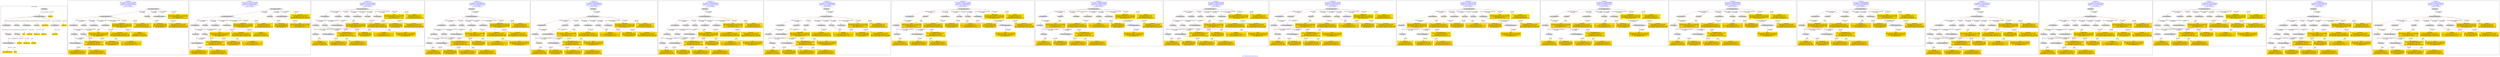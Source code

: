 digraph n0 {
fontcolor="blue"
remincross="true"
label="s14-s-california-african-american.json"
subgraph cluster_0 {
label="1-correct model"
n2[style="filled",color="white",fillcolor="lightgray",label="E12_Production1"];
n3[style="filled",color="white",fillcolor="lightgray",label="E39_Actor1"];
n4[style="filled",color="white",fillcolor="lightgray",label="E55_Type1"];
n5[style="filled",color="white",fillcolor="lightgray",label="E22_Man-Made_Object1"];
n6[style="filled",color="white",fillcolor="lightgray",label="E35_Title1"];
n7[style="filled",color="white",fillcolor="lightgray",label="E8_Acquisition1"];
n8[style="filled",color="white",fillcolor="lightgray",label="E55_Type2"];
n9[shape="plaintext",style="filled",fillcolor="gold",label="additionalInfo"];
n10[style="filled",color="white",fillcolor="lightgray",label="E54_Dimension1"];
n11[shape="plaintext",style="filled",fillcolor="gold",label="object_uri"];
n12[shape="plaintext",style="filled",fillcolor="gold",label="title"];
n13[style="filled",color="white",fillcolor="lightgray",label="E38_Image1"];
n14[shape="plaintext",style="filled",fillcolor="gold",label="imageUrl"];
n15[style="filled",color="white",fillcolor="lightgray",label="E82_Actor_Appellation1"];
n16[shape="plaintext",style="filled",fillcolor="gold",label="artist_uri"];
n17[shape="plaintext",style="filled",fillcolor="gold",label="dimensions"];
n18[shape="plaintext",style="filled",fillcolor="gold",label="technique_uri"];
n19[shape="plaintext",style="filled",fillcolor="gold",label="technique"];
n20[shape="plaintext",style="filled",fillcolor="gold",label="ethnicity_uri"];
n21[shape="plaintext",style="filled",fillcolor="gold",label="enthnicity"];
n22[shape="plaintext",style="filled",fillcolor="gold",label="artist_appellation_uri"];
n23[shape="plaintext",style="filled",fillcolor="gold",label="artist"];
n24[shape="plaintext",style="filled",fillcolor="gold",label="provenance"];
}
subgraph cluster_1 {
label="candidate 0\nlink coherence:0.9130434782608695\nnode coherence:0.9565217391304348\nconfidence:0.2852390955858037\nmapping score:0.45238181670028466\ncost:121.99918\n-precision:0.43-recall:0.45"
n26[style="filled",color="white",fillcolor="lightgray",label="E12_Production1"];
n27[style="filled",color="white",fillcolor="lightgray",label="E21_Person1"];
n28[style="filled",color="white",fillcolor="lightgray",label="E55_Type1"];
n29[style="filled",color="white",fillcolor="lightgray",label="E82_Actor_Appellation1"];
n30[style="filled",color="white",fillcolor="lightgray",label="E22_Man-Made_Object1"];
n31[style="filled",color="white",fillcolor="lightgray",label="E35_Title1"];
n32[style="filled",color="white",fillcolor="lightgray",label="E54_Dimension1"];
n33[style="filled",color="white",fillcolor="lightgray",label="E8_Acquisition1"];
n34[style="filled",color="white",fillcolor="lightgray",label="E33_Linguistic_Object2"];
n35[style="filled",color="white",fillcolor="lightgray",label="E55_Type2"];
n36[style="filled",color="white",fillcolor="lightgray",label="E33_Linguistic_Object1"];
n37[shape="plaintext",style="filled",fillcolor="gold",label="technique_uri\n[E55_Type,classLink,0.344]\n[E57_Material,classLink,0.318]\n[E74_Group,classLink,0.288]\n[E55_Type,label,0.05]"];
n38[shape="plaintext",style="filled",fillcolor="gold",label="provenance\n[E8_Acquisition,P3_has_note,0.458]\n[E30_Right,P3_has_note,0.379]\n[E22_Man-Made_Object,P3_has_note,0.089]\n[E33_Linguistic_Object,P3_has_note,0.074]"];
n39[shape="plaintext",style="filled",fillcolor="gold",label="additionalInfo\n[E22_Man-Made_Object,P3_has_note,0.347]\n[E73_Information_Object,P3_has_note,0.293]\n[E33_Linguistic_Object,P3_has_note,0.185]\n[E35_Title,label,0.175]"];
n40[shape="plaintext",style="filled",fillcolor="gold",label="artist\n[E22_Man-Made_Object,P3_has_note,0.301]\n[E73_Information_Object,P3_has_note,0.245]\n[E82_Actor_Appellation,label,0.234]\n[E35_Title,label,0.221]"];
n41[shape="plaintext",style="filled",fillcolor="gold",label="imageUrl\n[E38_Image,classLink,0.352]\n[E39_Actor,classLink,0.278]\n[E78_Collection,classLink,0.197]\n[E22_Man-Made_Object,classLink,0.174]"];
n42[shape="plaintext",style="filled",fillcolor="gold",label="dimensions\n[E54_Dimension,P3_has_note,0.66]\n[E22_Man-Made_Object,P3_has_note,0.125]\n[E22_Man-Made_Object,classLink,0.116]\n[E73_Information_Object,P3_has_note,0.099]"];
n43[shape="plaintext",style="filled",fillcolor="gold",label="title\n[E22_Man-Made_Object,P3_has_note,0.306]\n[E73_Information_Object,P3_has_note,0.265]\n[E35_Title,label,0.233]\n[E33_Linguistic_Object,P3_has_note,0.196]"];
n44[shape="plaintext",style="filled",fillcolor="gold",label="enthnicity\n[E74_Group,label,0.381]\n[E74_Group,classLink,0.218]\n[E30_Right,P3_has_note,0.206]\n[E8_Acquisition,P3_has_note,0.194]"];
n45[shape="plaintext",style="filled",fillcolor="gold",label="artist_uri\n[E21_Person,classLink,0.432]\n[E82_Actor_Appellation,classLink,0.369]\n[E30_Right,P3_has_note,0.139]\n[E8_Acquisition,P3_has_note,0.06]"];
n46[shape="plaintext",style="filled",fillcolor="gold",label="object_uri\n[E30_Right,P3_has_note,0.44]\n[E82_Actor_Appellation,label,0.25]\n[E8_Acquisition,P3_has_note,0.177]\n[E22_Man-Made_Object,classLink,0.133]"];
n47[shape="plaintext",style="filled",fillcolor="gold",label="ethnicity_uri\n[E55_Type,classLink,0.455]\n[E74_Group,classLink,0.268]\n[E57_Material,classLink,0.238]\n[E55_Type,label,0.04]"];
n48[shape="plaintext",style="filled",fillcolor="gold",label="artist_appellation_uri\n[E82_Actor_Appellation,classLink,0.922]\n[E21_Person,classLink,0.052]\n[E30_Right,P3_has_note,0.017]\n[E22_Man-Made_Object,P3_has_note,0.009]"];
n49[shape="plaintext",style="filled",fillcolor="gold",label="technique\n[E55_Type,label,0.374]\n[E29_Design_or_Procedure,P3_has_note,0.311]\n[E57_Material,label,0.191]\n[E22_Man-Made_Object,P3_has_note,0.124]"];
}
subgraph cluster_2 {
label="candidate 1\nlink coherence:0.9130434782608695\nnode coherence:0.9565217391304348\nconfidence:0.2852390955858037\nmapping score:0.45238181670028466\ncost:121.99919\n-precision:0.43-recall:0.45"
n51[style="filled",color="white",fillcolor="lightgray",label="E12_Production1"];
n52[style="filled",color="white",fillcolor="lightgray",label="E21_Person1"];
n53[style="filled",color="white",fillcolor="lightgray",label="E55_Type1"];
n54[style="filled",color="white",fillcolor="lightgray",label="E82_Actor_Appellation1"];
n55[style="filled",color="white",fillcolor="lightgray",label="E22_Man-Made_Object1"];
n56[style="filled",color="white",fillcolor="lightgray",label="E35_Title1"];
n57[style="filled",color="white",fillcolor="lightgray",label="E54_Dimension1"];
n58[style="filled",color="white",fillcolor="lightgray",label="E8_Acquisition1"];
n59[style="filled",color="white",fillcolor="lightgray",label="E33_Linguistic_Object1"];
n60[style="filled",color="white",fillcolor="lightgray",label="E55_Type3"];
n61[style="filled",color="white",fillcolor="lightgray",label="E33_Linguistic_Object2"];
n62[shape="plaintext",style="filled",fillcolor="gold",label="technique_uri\n[E55_Type,classLink,0.344]\n[E57_Material,classLink,0.318]\n[E74_Group,classLink,0.288]\n[E55_Type,label,0.05]"];
n63[shape="plaintext",style="filled",fillcolor="gold",label="ethnicity_uri\n[E55_Type,classLink,0.455]\n[E74_Group,classLink,0.268]\n[E57_Material,classLink,0.238]\n[E55_Type,label,0.04]"];
n64[shape="plaintext",style="filled",fillcolor="gold",label="provenance\n[E8_Acquisition,P3_has_note,0.458]\n[E30_Right,P3_has_note,0.379]\n[E22_Man-Made_Object,P3_has_note,0.089]\n[E33_Linguistic_Object,P3_has_note,0.074]"];
n65[shape="plaintext",style="filled",fillcolor="gold",label="additionalInfo\n[E22_Man-Made_Object,P3_has_note,0.347]\n[E73_Information_Object,P3_has_note,0.293]\n[E33_Linguistic_Object,P3_has_note,0.185]\n[E35_Title,label,0.175]"];
n66[shape="plaintext",style="filled",fillcolor="gold",label="artist\n[E22_Man-Made_Object,P3_has_note,0.301]\n[E73_Information_Object,P3_has_note,0.245]\n[E82_Actor_Appellation,label,0.234]\n[E35_Title,label,0.221]"];
n67[shape="plaintext",style="filled",fillcolor="gold",label="imageUrl\n[E38_Image,classLink,0.352]\n[E39_Actor,classLink,0.278]\n[E78_Collection,classLink,0.197]\n[E22_Man-Made_Object,classLink,0.174]"];
n68[shape="plaintext",style="filled",fillcolor="gold",label="dimensions\n[E54_Dimension,P3_has_note,0.66]\n[E22_Man-Made_Object,P3_has_note,0.125]\n[E22_Man-Made_Object,classLink,0.116]\n[E73_Information_Object,P3_has_note,0.099]"];
n69[shape="plaintext",style="filled",fillcolor="gold",label="title\n[E22_Man-Made_Object,P3_has_note,0.306]\n[E73_Information_Object,P3_has_note,0.265]\n[E35_Title,label,0.233]\n[E33_Linguistic_Object,P3_has_note,0.196]"];
n70[shape="plaintext",style="filled",fillcolor="gold",label="enthnicity\n[E74_Group,label,0.381]\n[E74_Group,classLink,0.218]\n[E30_Right,P3_has_note,0.206]\n[E8_Acquisition,P3_has_note,0.194]"];
n71[shape="plaintext",style="filled",fillcolor="gold",label="artist_uri\n[E21_Person,classLink,0.432]\n[E82_Actor_Appellation,classLink,0.369]\n[E30_Right,P3_has_note,0.139]\n[E8_Acquisition,P3_has_note,0.06]"];
n72[shape="plaintext",style="filled",fillcolor="gold",label="object_uri\n[E30_Right,P3_has_note,0.44]\n[E82_Actor_Appellation,label,0.25]\n[E8_Acquisition,P3_has_note,0.177]\n[E22_Man-Made_Object,classLink,0.133]"];
n73[shape="plaintext",style="filled",fillcolor="gold",label="artist_appellation_uri\n[E82_Actor_Appellation,classLink,0.922]\n[E21_Person,classLink,0.052]\n[E30_Right,P3_has_note,0.017]\n[E22_Man-Made_Object,P3_has_note,0.009]"];
n74[shape="plaintext",style="filled",fillcolor="gold",label="technique\n[E55_Type,label,0.374]\n[E29_Design_or_Procedure,P3_has_note,0.311]\n[E57_Material,label,0.191]\n[E22_Man-Made_Object,P3_has_note,0.124]"];
}
subgraph cluster_3 {
label="candidate 10\nlink coherence:0.875\nnode coherence:0.9130434782608695\nconfidence:0.32542455528099157\nmapping score:0.4512842163088255\ncost:23.99909\n-precision:0.5-recall:0.55"
n76[style="filled",color="white",fillcolor="lightgray",label="E12_Production1"];
n77[style="filled",color="white",fillcolor="lightgray",label="E21_Person1"];
n78[style="filled",color="white",fillcolor="lightgray",label="E55_Type1"];
n79[style="filled",color="white",fillcolor="lightgray",label="E74_Group1"];
n80[style="filled",color="white",fillcolor="lightgray",label="E82_Actor_Appellation1"];
n81[style="filled",color="white",fillcolor="lightgray",label="E21_Person2"];
n82[style="filled",color="white",fillcolor="lightgray",label="E82_Actor_Appellation2"];
n83[style="filled",color="white",fillcolor="lightgray",label="E22_Man-Made_Object1"];
n84[style="filled",color="white",fillcolor="lightgray",label="E35_Title1"];
n85[style="filled",color="white",fillcolor="lightgray",label="E54_Dimension1"];
n86[style="filled",color="white",fillcolor="lightgray",label="E55_Type2"];
n87[style="filled",color="white",fillcolor="lightgray",label="E8_Acquisition1"];
n88[shape="plaintext",style="filled",fillcolor="gold",label="technique_uri\n[E55_Type,classLink,0.344]\n[E57_Material,classLink,0.318]\n[E74_Group,classLink,0.288]\n[E55_Type,label,0.05]"];
n89[shape="plaintext",style="filled",fillcolor="gold",label="title\n[E22_Man-Made_Object,P3_has_note,0.306]\n[E73_Information_Object,P3_has_note,0.265]\n[E35_Title,label,0.233]\n[E33_Linguistic_Object,P3_has_note,0.196]"];
n90[shape="plaintext",style="filled",fillcolor="gold",label="additionalInfo\n[E22_Man-Made_Object,P3_has_note,0.347]\n[E73_Information_Object,P3_has_note,0.293]\n[E33_Linguistic_Object,P3_has_note,0.185]\n[E35_Title,label,0.175]"];
n91[shape="plaintext",style="filled",fillcolor="gold",label="imageUrl\n[E38_Image,classLink,0.352]\n[E39_Actor,classLink,0.278]\n[E78_Collection,classLink,0.197]\n[E22_Man-Made_Object,classLink,0.174]"];
n92[shape="plaintext",style="filled",fillcolor="gold",label="enthnicity\n[E74_Group,label,0.381]\n[E74_Group,classLink,0.218]\n[E30_Right,P3_has_note,0.206]\n[E8_Acquisition,P3_has_note,0.194]"];
n93[shape="plaintext",style="filled",fillcolor="gold",label="dimensions\n[E54_Dimension,P3_has_note,0.66]\n[E22_Man-Made_Object,P3_has_note,0.125]\n[E22_Man-Made_Object,classLink,0.116]\n[E73_Information_Object,P3_has_note,0.099]"];
n94[shape="plaintext",style="filled",fillcolor="gold",label="provenance\n[E8_Acquisition,P3_has_note,0.458]\n[E30_Right,P3_has_note,0.379]\n[E22_Man-Made_Object,P3_has_note,0.089]\n[E33_Linguistic_Object,P3_has_note,0.074]"];
n95[shape="plaintext",style="filled",fillcolor="gold",label="artist\n[E22_Man-Made_Object,P3_has_note,0.301]\n[E73_Information_Object,P3_has_note,0.245]\n[E82_Actor_Appellation,label,0.234]\n[E35_Title,label,0.221]"];
n96[shape="plaintext",style="filled",fillcolor="gold",label="artist_uri\n[E21_Person,classLink,0.432]\n[E82_Actor_Appellation,classLink,0.369]\n[E30_Right,P3_has_note,0.139]\n[E8_Acquisition,P3_has_note,0.06]"];
n97[shape="plaintext",style="filled",fillcolor="gold",label="object_uri\n[E30_Right,P3_has_note,0.44]\n[E82_Actor_Appellation,label,0.25]\n[E8_Acquisition,P3_has_note,0.177]\n[E22_Man-Made_Object,classLink,0.133]"];
n98[shape="plaintext",style="filled",fillcolor="gold",label="ethnicity_uri\n[E55_Type,classLink,0.455]\n[E74_Group,classLink,0.268]\n[E57_Material,classLink,0.238]\n[E55_Type,label,0.04]"];
n99[shape="plaintext",style="filled",fillcolor="gold",label="artist_appellation_uri\n[E82_Actor_Appellation,classLink,0.922]\n[E21_Person,classLink,0.052]\n[E30_Right,P3_has_note,0.017]\n[E22_Man-Made_Object,P3_has_note,0.009]"];
n100[shape="plaintext",style="filled",fillcolor="gold",label="technique\n[E55_Type,label,0.374]\n[E29_Design_or_Procedure,P3_has_note,0.311]\n[E57_Material,label,0.191]\n[E22_Man-Made_Object,P3_has_note,0.124]"];
}
subgraph cluster_4 {
label="candidate 11\nlink coherence:0.875\nnode coherence:0.9090909090909091\nconfidence:0.3186384196321432\nmapping score:0.46052516085640205\ncost:23.99903\n-precision:0.54-recall:0.59"
n102[style="filled",color="white",fillcolor="lightgray",label="E12_Production1"];
n103[style="filled",color="white",fillcolor="lightgray",label="E21_Person1"];
n104[style="filled",color="white",fillcolor="lightgray",label="E55_Type1"];
n105[style="filled",color="white",fillcolor="lightgray",label="E74_Group1"];
n106[style="filled",color="white",fillcolor="lightgray",label="E82_Actor_Appellation1"];
n107[style="filled",color="white",fillcolor="lightgray",label="E21_Person2"];
n108[style="filled",color="white",fillcolor="lightgray",label="E82_Actor_Appellation2"];
n109[style="filled",color="white",fillcolor="lightgray",label="E22_Man-Made_Object1"];
n110[style="filled",color="white",fillcolor="lightgray",label="E35_Title1"];
n111[style="filled",color="white",fillcolor="lightgray",label="E54_Dimension1"];
n112[style="filled",color="white",fillcolor="lightgray",label="E8_Acquisition1"];
n113[style="filled",color="white",fillcolor="lightgray",label="E38_Image1"];
n114[shape="plaintext",style="filled",fillcolor="gold",label="technique_uri\n[E55_Type,classLink,0.344]\n[E57_Material,classLink,0.318]\n[E74_Group,classLink,0.288]\n[E55_Type,label,0.05]"];
n115[shape="plaintext",style="filled",fillcolor="gold",label="title\n[E22_Man-Made_Object,P3_has_note,0.306]\n[E73_Information_Object,P3_has_note,0.265]\n[E35_Title,label,0.233]\n[E33_Linguistic_Object,P3_has_note,0.196]"];
n116[shape="plaintext",style="filled",fillcolor="gold",label="additionalInfo\n[E22_Man-Made_Object,P3_has_note,0.347]\n[E73_Information_Object,P3_has_note,0.293]\n[E33_Linguistic_Object,P3_has_note,0.185]\n[E35_Title,label,0.175]"];
n117[shape="plaintext",style="filled",fillcolor="gold",label="imageUrl\n[E38_Image,classLink,0.352]\n[E39_Actor,classLink,0.278]\n[E78_Collection,classLink,0.197]\n[E22_Man-Made_Object,classLink,0.174]"];
n118[shape="plaintext",style="filled",fillcolor="gold",label="enthnicity\n[E74_Group,label,0.381]\n[E74_Group,classLink,0.218]\n[E30_Right,P3_has_note,0.206]\n[E8_Acquisition,P3_has_note,0.194]"];
n119[shape="plaintext",style="filled",fillcolor="gold",label="dimensions\n[E54_Dimension,P3_has_note,0.66]\n[E22_Man-Made_Object,P3_has_note,0.125]\n[E22_Man-Made_Object,classLink,0.116]\n[E73_Information_Object,P3_has_note,0.099]"];
n120[shape="plaintext",style="filled",fillcolor="gold",label="ethnicity_uri\n[E55_Type,classLink,0.455]\n[E74_Group,classLink,0.268]\n[E57_Material,classLink,0.238]\n[E55_Type,label,0.04]"];
n121[shape="plaintext",style="filled",fillcolor="gold",label="provenance\n[E8_Acquisition,P3_has_note,0.458]\n[E30_Right,P3_has_note,0.379]\n[E22_Man-Made_Object,P3_has_note,0.089]\n[E33_Linguistic_Object,P3_has_note,0.074]"];
n122[shape="plaintext",style="filled",fillcolor="gold",label="artist\n[E22_Man-Made_Object,P3_has_note,0.301]\n[E73_Information_Object,P3_has_note,0.245]\n[E82_Actor_Appellation,label,0.234]\n[E35_Title,label,0.221]"];
n123[shape="plaintext",style="filled",fillcolor="gold",label="artist_uri\n[E21_Person,classLink,0.432]\n[E82_Actor_Appellation,classLink,0.369]\n[E30_Right,P3_has_note,0.139]\n[E8_Acquisition,P3_has_note,0.06]"];
n124[shape="plaintext",style="filled",fillcolor="gold",label="object_uri\n[E30_Right,P3_has_note,0.44]\n[E82_Actor_Appellation,label,0.25]\n[E8_Acquisition,P3_has_note,0.177]\n[E22_Man-Made_Object,classLink,0.133]"];
n125[shape="plaintext",style="filled",fillcolor="gold",label="artist_appellation_uri\n[E82_Actor_Appellation,classLink,0.922]\n[E21_Person,classLink,0.052]\n[E30_Right,P3_has_note,0.017]\n[E22_Man-Made_Object,P3_has_note,0.009]"];
n126[shape="plaintext",style="filled",fillcolor="gold",label="technique\n[E55_Type,label,0.374]\n[E29_Design_or_Procedure,P3_has_note,0.311]\n[E57_Material,label,0.191]\n[E22_Man-Made_Object,P3_has_note,0.124]"];
}
subgraph cluster_5 {
label="candidate 12\nlink coherence:0.875\nnode coherence:0.9090909090909091\nconfidence:0.3186384196321432\nmapping score:0.46052516085640205\ncost:23.99908\n-precision:0.5-recall:0.55"
n128[style="filled",color="white",fillcolor="lightgray",label="E12_Production1"];
n129[style="filled",color="white",fillcolor="lightgray",label="E21_Person1"];
n130[style="filled",color="white",fillcolor="lightgray",label="E74_Group1"];
n131[style="filled",color="white",fillcolor="lightgray",label="E82_Actor_Appellation1"];
n132[style="filled",color="white",fillcolor="lightgray",label="E21_Person2"];
n133[style="filled",color="white",fillcolor="lightgray",label="E82_Actor_Appellation2"];
n134[style="filled",color="white",fillcolor="lightgray",label="E22_Man-Made_Object1"];
n135[style="filled",color="white",fillcolor="lightgray",label="E35_Title1"];
n136[style="filled",color="white",fillcolor="lightgray",label="E54_Dimension1"];
n137[style="filled",color="white",fillcolor="lightgray",label="E55_Type2"];
n138[style="filled",color="white",fillcolor="lightgray",label="E8_Acquisition1"];
n139[style="filled",color="white",fillcolor="lightgray",label="E38_Image1"];
n140[shape="plaintext",style="filled",fillcolor="gold",label="technique\n[E55_Type,label,0.374]\n[E29_Design_or_Procedure,P3_has_note,0.311]\n[E57_Material,label,0.191]\n[E22_Man-Made_Object,P3_has_note,0.124]"];
n141[shape="plaintext",style="filled",fillcolor="gold",label="title\n[E22_Man-Made_Object,P3_has_note,0.306]\n[E73_Information_Object,P3_has_note,0.265]\n[E35_Title,label,0.233]\n[E33_Linguistic_Object,P3_has_note,0.196]"];
n142[shape="plaintext",style="filled",fillcolor="gold",label="additionalInfo\n[E22_Man-Made_Object,P3_has_note,0.347]\n[E73_Information_Object,P3_has_note,0.293]\n[E33_Linguistic_Object,P3_has_note,0.185]\n[E35_Title,label,0.175]"];
n143[shape="plaintext",style="filled",fillcolor="gold",label="imageUrl\n[E38_Image,classLink,0.352]\n[E39_Actor,classLink,0.278]\n[E78_Collection,classLink,0.197]\n[E22_Man-Made_Object,classLink,0.174]"];
n144[shape="plaintext",style="filled",fillcolor="gold",label="enthnicity\n[E74_Group,label,0.381]\n[E74_Group,classLink,0.218]\n[E30_Right,P3_has_note,0.206]\n[E8_Acquisition,P3_has_note,0.194]"];
n145[shape="plaintext",style="filled",fillcolor="gold",label="dimensions\n[E54_Dimension,P3_has_note,0.66]\n[E22_Man-Made_Object,P3_has_note,0.125]\n[E22_Man-Made_Object,classLink,0.116]\n[E73_Information_Object,P3_has_note,0.099]"];
n146[shape="plaintext",style="filled",fillcolor="gold",label="ethnicity_uri\n[E55_Type,classLink,0.455]\n[E74_Group,classLink,0.268]\n[E57_Material,classLink,0.238]\n[E55_Type,label,0.04]"];
n147[shape="plaintext",style="filled",fillcolor="gold",label="provenance\n[E8_Acquisition,P3_has_note,0.458]\n[E30_Right,P3_has_note,0.379]\n[E22_Man-Made_Object,P3_has_note,0.089]\n[E33_Linguistic_Object,P3_has_note,0.074]"];
n148[shape="plaintext",style="filled",fillcolor="gold",label="artist\n[E22_Man-Made_Object,P3_has_note,0.301]\n[E73_Information_Object,P3_has_note,0.245]\n[E82_Actor_Appellation,label,0.234]\n[E35_Title,label,0.221]"];
n149[shape="plaintext",style="filled",fillcolor="gold",label="artist_uri\n[E21_Person,classLink,0.432]\n[E82_Actor_Appellation,classLink,0.369]\n[E30_Right,P3_has_note,0.139]\n[E8_Acquisition,P3_has_note,0.06]"];
n150[shape="plaintext",style="filled",fillcolor="gold",label="object_uri\n[E30_Right,P3_has_note,0.44]\n[E82_Actor_Appellation,label,0.25]\n[E8_Acquisition,P3_has_note,0.177]\n[E22_Man-Made_Object,classLink,0.133]"];
n151[shape="plaintext",style="filled",fillcolor="gold",label="technique_uri\n[E55_Type,classLink,0.344]\n[E57_Material,classLink,0.318]\n[E74_Group,classLink,0.288]\n[E55_Type,label,0.05]"];
n152[shape="plaintext",style="filled",fillcolor="gold",label="artist_appellation_uri\n[E82_Actor_Appellation,classLink,0.922]\n[E21_Person,classLink,0.052]\n[E30_Right,P3_has_note,0.017]\n[E22_Man-Made_Object,P3_has_note,0.009]"];
}
subgraph cluster_6 {
label="candidate 13\nlink coherence:0.875\nnode coherence:0.9090909090909091\nconfidence:0.31102714945468674\nmapping score:0.45798807079724985\ncost:23.99903\n-precision:0.46-recall:0.5"
n154[style="filled",color="white",fillcolor="lightgray",label="E12_Production1"];
n155[style="filled",color="white",fillcolor="lightgray",label="E21_Person1"];
n156[style="filled",color="white",fillcolor="lightgray",label="E55_Type1"];
n157[style="filled",color="white",fillcolor="lightgray",label="E74_Group1"];
n158[style="filled",color="white",fillcolor="lightgray",label="E82_Actor_Appellation1"];
n159[style="filled",color="white",fillcolor="lightgray",label="E21_Person2"];
n160[style="filled",color="white",fillcolor="lightgray",label="E82_Actor_Appellation2"];
n161[style="filled",color="white",fillcolor="lightgray",label="E22_Man-Made_Object1"];
n162[style="filled",color="white",fillcolor="lightgray",label="E35_Title1"];
n163[style="filled",color="white",fillcolor="lightgray",label="E54_Dimension1"];
n164[style="filled",color="white",fillcolor="lightgray",label="E8_Acquisition1"];
n165[style="filled",color="white",fillcolor="lightgray",label="E38_Image1"];
n166[shape="plaintext",style="filled",fillcolor="gold",label="technique_uri\n[E55_Type,classLink,0.344]\n[E57_Material,classLink,0.318]\n[E74_Group,classLink,0.288]\n[E55_Type,label,0.05]"];
n167[shape="plaintext",style="filled",fillcolor="gold",label="title\n[E22_Man-Made_Object,P3_has_note,0.306]\n[E73_Information_Object,P3_has_note,0.265]\n[E35_Title,label,0.233]\n[E33_Linguistic_Object,P3_has_note,0.196]"];
n168[shape="plaintext",style="filled",fillcolor="gold",label="additionalInfo\n[E22_Man-Made_Object,P3_has_note,0.347]\n[E73_Information_Object,P3_has_note,0.293]\n[E33_Linguistic_Object,P3_has_note,0.185]\n[E35_Title,label,0.175]"];
n169[shape="plaintext",style="filled",fillcolor="gold",label="imageUrl\n[E38_Image,classLink,0.352]\n[E39_Actor,classLink,0.278]\n[E78_Collection,classLink,0.197]\n[E22_Man-Made_Object,classLink,0.174]"];
n170[shape="plaintext",style="filled",fillcolor="gold",label="enthnicity\n[E74_Group,label,0.381]\n[E74_Group,classLink,0.218]\n[E30_Right,P3_has_note,0.206]\n[E8_Acquisition,P3_has_note,0.194]"];
n171[shape="plaintext",style="filled",fillcolor="gold",label="dimensions\n[E54_Dimension,P3_has_note,0.66]\n[E22_Man-Made_Object,P3_has_note,0.125]\n[E22_Man-Made_Object,classLink,0.116]\n[E73_Information_Object,P3_has_note,0.099]"];
n172[shape="plaintext",style="filled",fillcolor="gold",label="ethnicity_uri\n[E55_Type,classLink,0.455]\n[E74_Group,classLink,0.268]\n[E57_Material,classLink,0.238]\n[E55_Type,label,0.04]"];
n173[shape="plaintext",style="filled",fillcolor="gold",label="provenance\n[E8_Acquisition,P3_has_note,0.458]\n[E30_Right,P3_has_note,0.379]\n[E22_Man-Made_Object,P3_has_note,0.089]\n[E33_Linguistic_Object,P3_has_note,0.074]"];
n174[shape="plaintext",style="filled",fillcolor="gold",label="artist\n[E22_Man-Made_Object,P3_has_note,0.301]\n[E73_Information_Object,P3_has_note,0.245]\n[E82_Actor_Appellation,label,0.234]\n[E35_Title,label,0.221]"];
n175[shape="plaintext",style="filled",fillcolor="gold",label="artist_uri\n[E21_Person,classLink,0.432]\n[E82_Actor_Appellation,classLink,0.369]\n[E30_Right,P3_has_note,0.139]\n[E8_Acquisition,P3_has_note,0.06]"];
n176[shape="plaintext",style="filled",fillcolor="gold",label="object_uri\n[E30_Right,P3_has_note,0.44]\n[E82_Actor_Appellation,label,0.25]\n[E8_Acquisition,P3_has_note,0.177]\n[E22_Man-Made_Object,classLink,0.133]"];
n177[shape="plaintext",style="filled",fillcolor="gold",label="artist_appellation_uri\n[E82_Actor_Appellation,classLink,0.922]\n[E21_Person,classLink,0.052]\n[E30_Right,P3_has_note,0.017]\n[E22_Man-Made_Object,P3_has_note,0.009]"];
n178[shape="plaintext",style="filled",fillcolor="gold",label="technique\n[E55_Type,label,0.374]\n[E29_Design_or_Procedure,P3_has_note,0.311]\n[E57_Material,label,0.191]\n[E22_Man-Made_Object,P3_has_note,0.124]"];
}
subgraph cluster_7 {
label="candidate 14\nlink coherence:0.875\nnode coherence:0.9090909090909091\nconfidence:0.31102714945468674\nmapping score:0.45798807079724985\ncost:23.99908\n-precision:0.42-recall:0.45"
n180[style="filled",color="white",fillcolor="lightgray",label="E12_Production1"];
n181[style="filled",color="white",fillcolor="lightgray",label="E21_Person1"];
n182[style="filled",color="white",fillcolor="lightgray",label="E74_Group1"];
n183[style="filled",color="white",fillcolor="lightgray",label="E82_Actor_Appellation1"];
n184[style="filled",color="white",fillcolor="lightgray",label="E21_Person2"];
n185[style="filled",color="white",fillcolor="lightgray",label="E82_Actor_Appellation2"];
n186[style="filled",color="white",fillcolor="lightgray",label="E22_Man-Made_Object1"];
n187[style="filled",color="white",fillcolor="lightgray",label="E35_Title1"];
n188[style="filled",color="white",fillcolor="lightgray",label="E54_Dimension1"];
n189[style="filled",color="white",fillcolor="lightgray",label="E55_Type2"];
n190[style="filled",color="white",fillcolor="lightgray",label="E8_Acquisition1"];
n191[style="filled",color="white",fillcolor="lightgray",label="E38_Image1"];
n192[shape="plaintext",style="filled",fillcolor="gold",label="technique\n[E55_Type,label,0.374]\n[E29_Design_or_Procedure,P3_has_note,0.311]\n[E57_Material,label,0.191]\n[E22_Man-Made_Object,P3_has_note,0.124]"];
n193[shape="plaintext",style="filled",fillcolor="gold",label="title\n[E22_Man-Made_Object,P3_has_note,0.306]\n[E73_Information_Object,P3_has_note,0.265]\n[E35_Title,label,0.233]\n[E33_Linguistic_Object,P3_has_note,0.196]"];
n194[shape="plaintext",style="filled",fillcolor="gold",label="additionalInfo\n[E22_Man-Made_Object,P3_has_note,0.347]\n[E73_Information_Object,P3_has_note,0.293]\n[E33_Linguistic_Object,P3_has_note,0.185]\n[E35_Title,label,0.175]"];
n195[shape="plaintext",style="filled",fillcolor="gold",label="imageUrl\n[E38_Image,classLink,0.352]\n[E39_Actor,classLink,0.278]\n[E78_Collection,classLink,0.197]\n[E22_Man-Made_Object,classLink,0.174]"];
n196[shape="plaintext",style="filled",fillcolor="gold",label="enthnicity\n[E74_Group,label,0.381]\n[E74_Group,classLink,0.218]\n[E30_Right,P3_has_note,0.206]\n[E8_Acquisition,P3_has_note,0.194]"];
n197[shape="plaintext",style="filled",fillcolor="gold",label="dimensions\n[E54_Dimension,P3_has_note,0.66]\n[E22_Man-Made_Object,P3_has_note,0.125]\n[E22_Man-Made_Object,classLink,0.116]\n[E73_Information_Object,P3_has_note,0.099]"];
n198[shape="plaintext",style="filled",fillcolor="gold",label="ethnicity_uri\n[E55_Type,classLink,0.455]\n[E74_Group,classLink,0.268]\n[E57_Material,classLink,0.238]\n[E55_Type,label,0.04]"];
n199[shape="plaintext",style="filled",fillcolor="gold",label="provenance\n[E8_Acquisition,P3_has_note,0.458]\n[E30_Right,P3_has_note,0.379]\n[E22_Man-Made_Object,P3_has_note,0.089]\n[E33_Linguistic_Object,P3_has_note,0.074]"];
n200[shape="plaintext",style="filled",fillcolor="gold",label="artist\n[E22_Man-Made_Object,P3_has_note,0.301]\n[E73_Information_Object,P3_has_note,0.245]\n[E82_Actor_Appellation,label,0.234]\n[E35_Title,label,0.221]"];
n201[shape="plaintext",style="filled",fillcolor="gold",label="artist_uri\n[E21_Person,classLink,0.432]\n[E82_Actor_Appellation,classLink,0.369]\n[E30_Right,P3_has_note,0.139]\n[E8_Acquisition,P3_has_note,0.06]"];
n202[shape="plaintext",style="filled",fillcolor="gold",label="object_uri\n[E30_Right,P3_has_note,0.44]\n[E82_Actor_Appellation,label,0.25]\n[E8_Acquisition,P3_has_note,0.177]\n[E22_Man-Made_Object,classLink,0.133]"];
n203[shape="plaintext",style="filled",fillcolor="gold",label="technique_uri\n[E55_Type,classLink,0.344]\n[E57_Material,classLink,0.318]\n[E74_Group,classLink,0.288]\n[E55_Type,label,0.05]"];
n204[shape="plaintext",style="filled",fillcolor="gold",label="artist_appellation_uri\n[E82_Actor_Appellation,classLink,0.922]\n[E21_Person,classLink,0.052]\n[E30_Right,P3_has_note,0.017]\n[E22_Man-Made_Object,P3_has_note,0.009]"];
}
subgraph cluster_8 {
label="candidate 15\nlink coherence:0.8695652173913043\nnode coherence:0.9130434782608695\nconfidence:0.3338499120988302\nmapping score:0.4540926685814384\ncost:221.009172\n-precision:0.52-recall:0.55"
n206[style="filled",color="white",fillcolor="lightgray",label="E12_Production1"];
n207[style="filled",color="white",fillcolor="lightgray",label="E21_Person1"];
n208[style="filled",color="white",fillcolor="lightgray",label="E74_Group1"];
n209[style="filled",color="white",fillcolor="lightgray",label="E82_Actor_Appellation1"];
n210[style="filled",color="white",fillcolor="lightgray",label="E22_Man-Made_Object1"];
n211[style="filled",color="white",fillcolor="lightgray",label="E35_Title1"];
n212[style="filled",color="white",fillcolor="lightgray",label="E54_Dimension1"];
n213[style="filled",color="white",fillcolor="lightgray",label="E55_Type1"];
n214[style="filled",color="white",fillcolor="lightgray",label="E55_Type2"];
n215[style="filled",color="white",fillcolor="lightgray",label="E8_Acquisition1"];
n216[style="filled",color="white",fillcolor="lightgray",label="E73_Information_Object1"];
n217[shape="plaintext",style="filled",fillcolor="gold",label="artist\n[E22_Man-Made_Object,P3_has_note,0.301]\n[E73_Information_Object,P3_has_note,0.245]\n[E82_Actor_Appellation,label,0.234]\n[E35_Title,label,0.221]"];
n218[shape="plaintext",style="filled",fillcolor="gold",label="technique_uri\n[E55_Type,classLink,0.344]\n[E57_Material,classLink,0.318]\n[E74_Group,classLink,0.288]\n[E55_Type,label,0.05]"];
n219[shape="plaintext",style="filled",fillcolor="gold",label="title\n[E22_Man-Made_Object,P3_has_note,0.306]\n[E73_Information_Object,P3_has_note,0.265]\n[E35_Title,label,0.233]\n[E33_Linguistic_Object,P3_has_note,0.196]"];
n220[shape="plaintext",style="filled",fillcolor="gold",label="additionalInfo\n[E22_Man-Made_Object,P3_has_note,0.347]\n[E73_Information_Object,P3_has_note,0.293]\n[E33_Linguistic_Object,P3_has_note,0.185]\n[E35_Title,label,0.175]"];
n221[shape="plaintext",style="filled",fillcolor="gold",label="imageUrl\n[E38_Image,classLink,0.352]\n[E39_Actor,classLink,0.278]\n[E78_Collection,classLink,0.197]\n[E22_Man-Made_Object,classLink,0.174]"];
n222[shape="plaintext",style="filled",fillcolor="gold",label="enthnicity\n[E74_Group,label,0.381]\n[E74_Group,classLink,0.218]\n[E30_Right,P3_has_note,0.206]\n[E8_Acquisition,P3_has_note,0.194]"];
n223[shape="plaintext",style="filled",fillcolor="gold",label="dimensions\n[E54_Dimension,P3_has_note,0.66]\n[E22_Man-Made_Object,P3_has_note,0.125]\n[E22_Man-Made_Object,classLink,0.116]\n[E73_Information_Object,P3_has_note,0.099]"];
n224[shape="plaintext",style="filled",fillcolor="gold",label="provenance\n[E8_Acquisition,P3_has_note,0.458]\n[E30_Right,P3_has_note,0.379]\n[E22_Man-Made_Object,P3_has_note,0.089]\n[E33_Linguistic_Object,P3_has_note,0.074]"];
n225[shape="plaintext",style="filled",fillcolor="gold",label="artist_uri\n[E21_Person,classLink,0.432]\n[E82_Actor_Appellation,classLink,0.369]\n[E30_Right,P3_has_note,0.139]\n[E8_Acquisition,P3_has_note,0.06]"];
n226[shape="plaintext",style="filled",fillcolor="gold",label="object_uri\n[E30_Right,P3_has_note,0.44]\n[E82_Actor_Appellation,label,0.25]\n[E8_Acquisition,P3_has_note,0.177]\n[E22_Man-Made_Object,classLink,0.133]"];
n227[shape="plaintext",style="filled",fillcolor="gold",label="ethnicity_uri\n[E55_Type,classLink,0.455]\n[E74_Group,classLink,0.268]\n[E57_Material,classLink,0.238]\n[E55_Type,label,0.04]"];
n228[shape="plaintext",style="filled",fillcolor="gold",label="artist_appellation_uri\n[E82_Actor_Appellation,classLink,0.922]\n[E21_Person,classLink,0.052]\n[E30_Right,P3_has_note,0.017]\n[E22_Man-Made_Object,P3_has_note,0.009]"];
n229[shape="plaintext",style="filled",fillcolor="gold",label="technique\n[E55_Type,label,0.374]\n[E29_Design_or_Procedure,P3_has_note,0.311]\n[E57_Material,label,0.191]\n[E22_Man-Made_Object,P3_has_note,0.124]"];
}
subgraph cluster_9 {
label="candidate 16\nlink coherence:0.8695652173913043\nnode coherence:0.9090909090909091\nconfidence:0.3296086377726575\nmapping score:0.4641819002365734\ncost:221.009172\n-precision:0.39-recall:0.41"
n231[style="filled",color="white",fillcolor="lightgray",label="E12_Production1"];
n232[style="filled",color="white",fillcolor="lightgray",label="E21_Person1"];
n233[style="filled",color="white",fillcolor="lightgray",label="E74_Group1"];
n234[style="filled",color="white",fillcolor="lightgray",label="E82_Actor_Appellation1"];
n235[style="filled",color="white",fillcolor="lightgray",label="E22_Man-Made_Object1"];
n236[style="filled",color="white",fillcolor="lightgray",label="E35_Title1"];
n237[style="filled",color="white",fillcolor="lightgray",label="E38_Image1"];
n238[style="filled",color="white",fillcolor="lightgray",label="E54_Dimension1"];
n239[style="filled",color="white",fillcolor="lightgray",label="E55_Type2"];
n240[style="filled",color="white",fillcolor="lightgray",label="E8_Acquisition1"];
n241[style="filled",color="white",fillcolor="lightgray",label="E73_Information_Object1"];
n242[shape="plaintext",style="filled",fillcolor="gold",label="artist\n[E22_Man-Made_Object,P3_has_note,0.301]\n[E73_Information_Object,P3_has_note,0.245]\n[E82_Actor_Appellation,label,0.234]\n[E35_Title,label,0.221]"];
n243[shape="plaintext",style="filled",fillcolor="gold",label="technique\n[E55_Type,label,0.374]\n[E29_Design_or_Procedure,P3_has_note,0.311]\n[E57_Material,label,0.191]\n[E22_Man-Made_Object,P3_has_note,0.124]"];
n244[shape="plaintext",style="filled",fillcolor="gold",label="title\n[E22_Man-Made_Object,P3_has_note,0.306]\n[E73_Information_Object,P3_has_note,0.265]\n[E35_Title,label,0.233]\n[E33_Linguistic_Object,P3_has_note,0.196]"];
n245[shape="plaintext",style="filled",fillcolor="gold",label="additionalInfo\n[E22_Man-Made_Object,P3_has_note,0.347]\n[E73_Information_Object,P3_has_note,0.293]\n[E33_Linguistic_Object,P3_has_note,0.185]\n[E35_Title,label,0.175]"];
n246[shape="plaintext",style="filled",fillcolor="gold",label="imageUrl\n[E38_Image,classLink,0.352]\n[E39_Actor,classLink,0.278]\n[E78_Collection,classLink,0.197]\n[E22_Man-Made_Object,classLink,0.174]"];
n247[shape="plaintext",style="filled",fillcolor="gold",label="enthnicity\n[E74_Group,label,0.381]\n[E74_Group,classLink,0.218]\n[E30_Right,P3_has_note,0.206]\n[E8_Acquisition,P3_has_note,0.194]"];
n248[shape="plaintext",style="filled",fillcolor="gold",label="dimensions\n[E54_Dimension,P3_has_note,0.66]\n[E22_Man-Made_Object,P3_has_note,0.125]\n[E22_Man-Made_Object,classLink,0.116]\n[E73_Information_Object,P3_has_note,0.099]"];
n249[shape="plaintext",style="filled",fillcolor="gold",label="technique_uri\n[E55_Type,classLink,0.344]\n[E57_Material,classLink,0.318]\n[E74_Group,classLink,0.288]\n[E55_Type,label,0.05]"];
n250[shape="plaintext",style="filled",fillcolor="gold",label="provenance\n[E8_Acquisition,P3_has_note,0.458]\n[E30_Right,P3_has_note,0.379]\n[E22_Man-Made_Object,P3_has_note,0.089]\n[E33_Linguistic_Object,P3_has_note,0.074]"];
n251[shape="plaintext",style="filled",fillcolor="gold",label="artist_uri\n[E21_Person,classLink,0.432]\n[E82_Actor_Appellation,classLink,0.369]\n[E30_Right,P3_has_note,0.139]\n[E8_Acquisition,P3_has_note,0.06]"];
n252[shape="plaintext",style="filled",fillcolor="gold",label="object_uri\n[E30_Right,P3_has_note,0.44]\n[E82_Actor_Appellation,label,0.25]\n[E8_Acquisition,P3_has_note,0.177]\n[E22_Man-Made_Object,classLink,0.133]"];
n253[shape="plaintext",style="filled",fillcolor="gold",label="ethnicity_uri\n[E55_Type,classLink,0.455]\n[E74_Group,classLink,0.268]\n[E57_Material,classLink,0.238]\n[E55_Type,label,0.04]"];
n254[shape="plaintext",style="filled",fillcolor="gold",label="artist_appellation_uri\n[E82_Actor_Appellation,classLink,0.922]\n[E21_Person,classLink,0.052]\n[E30_Right,P3_has_note,0.017]\n[E22_Man-Made_Object,P3_has_note,0.009]"];
}
subgraph cluster_10 {
label="candidate 17\nlink coherence:0.8695652173913043\nnode coherence:0.9090909090909091\nconfidence:0.32879455113227524\nmapping score:0.4639105380231127\ncost:22.99912\n-precision:0.48-recall:0.5"
n256[style="filled",color="white",fillcolor="lightgray",label="E12_Production1"];
n257[style="filled",color="white",fillcolor="lightgray",label="E21_Person1"];
n258[style="filled",color="white",fillcolor="lightgray",label="E55_Type1"];
n259[style="filled",color="white",fillcolor="lightgray",label="E74_Group1"];
n260[style="filled",color="white",fillcolor="lightgray",label="E82_Actor_Appellation1"];
n261[style="filled",color="white",fillcolor="lightgray",label="E21_Person2"];
n262[style="filled",color="white",fillcolor="lightgray",label="E82_Actor_Appellation2"];
n263[style="filled",color="white",fillcolor="lightgray",label="E22_Man-Made_Object1"];
n264[style="filled",color="white",fillcolor="lightgray",label="E35_Title1"];
n265[style="filled",color="white",fillcolor="lightgray",label="E54_Dimension1"];
n266[style="filled",color="white",fillcolor="lightgray",label="E8_Acquisition1"];
n267[shape="plaintext",style="filled",fillcolor="gold",label="ethnicity_uri\n[E55_Type,classLink,0.455]\n[E74_Group,classLink,0.268]\n[E57_Material,classLink,0.238]\n[E55_Type,label,0.04]"];
n268[shape="plaintext",style="filled",fillcolor="gold",label="title\n[E22_Man-Made_Object,P3_has_note,0.306]\n[E73_Information_Object,P3_has_note,0.265]\n[E35_Title,label,0.233]\n[E33_Linguistic_Object,P3_has_note,0.196]"];
n269[shape="plaintext",style="filled",fillcolor="gold",label="additionalInfo\n[E22_Man-Made_Object,P3_has_note,0.347]\n[E73_Information_Object,P3_has_note,0.293]\n[E33_Linguistic_Object,P3_has_note,0.185]\n[E35_Title,label,0.175]"];
n270[shape="plaintext",style="filled",fillcolor="gold",label="imageUrl\n[E38_Image,classLink,0.352]\n[E39_Actor,classLink,0.278]\n[E78_Collection,classLink,0.197]\n[E22_Man-Made_Object,classLink,0.174]"];
n271[shape="plaintext",style="filled",fillcolor="gold",label="enthnicity\n[E74_Group,label,0.381]\n[E74_Group,classLink,0.218]\n[E30_Right,P3_has_note,0.206]\n[E8_Acquisition,P3_has_note,0.194]"];
n272[shape="plaintext",style="filled",fillcolor="gold",label="dimensions\n[E54_Dimension,P3_has_note,0.66]\n[E22_Man-Made_Object,P3_has_note,0.125]\n[E22_Man-Made_Object,classLink,0.116]\n[E73_Information_Object,P3_has_note,0.099]"];
n273[shape="plaintext",style="filled",fillcolor="gold",label="technique_uri\n[E55_Type,classLink,0.344]\n[E57_Material,classLink,0.318]\n[E74_Group,classLink,0.288]\n[E55_Type,label,0.05]"];
n274[shape="plaintext",style="filled",fillcolor="gold",label="provenance\n[E8_Acquisition,P3_has_note,0.458]\n[E30_Right,P3_has_note,0.379]\n[E22_Man-Made_Object,P3_has_note,0.089]\n[E33_Linguistic_Object,P3_has_note,0.074]"];
n275[shape="plaintext",style="filled",fillcolor="gold",label="artist\n[E22_Man-Made_Object,P3_has_note,0.301]\n[E73_Information_Object,P3_has_note,0.245]\n[E82_Actor_Appellation,label,0.234]\n[E35_Title,label,0.221]"];
n276[shape="plaintext",style="filled",fillcolor="gold",label="artist_uri\n[E21_Person,classLink,0.432]\n[E82_Actor_Appellation,classLink,0.369]\n[E30_Right,P3_has_note,0.139]\n[E8_Acquisition,P3_has_note,0.06]"];
n277[shape="plaintext",style="filled",fillcolor="gold",label="object_uri\n[E30_Right,P3_has_note,0.44]\n[E82_Actor_Appellation,label,0.25]\n[E8_Acquisition,P3_has_note,0.177]\n[E22_Man-Made_Object,classLink,0.133]"];
n278[shape="plaintext",style="filled",fillcolor="gold",label="artist_appellation_uri\n[E82_Actor_Appellation,classLink,0.922]\n[E21_Person,classLink,0.052]\n[E30_Right,P3_has_note,0.017]\n[E22_Man-Made_Object,P3_has_note,0.009]"];
n279[shape="plaintext",style="filled",fillcolor="gold",label="technique\n[E55_Type,label,0.374]\n[E29_Design_or_Procedure,P3_has_note,0.311]\n[E57_Material,label,0.191]\n[E22_Man-Made_Object,P3_has_note,0.124]"];
}
subgraph cluster_11 {
label="candidate 18\nlink coherence:0.8695652173913043\nnode coherence:0.9090909090909091\nconfidence:0.32879455113227524\nmapping score:0.4639105380231127\ncost:22.99917\n-precision:0.43-recall:0.45"
n281[style="filled",color="white",fillcolor="lightgray",label="E12_Production1"];
n282[style="filled",color="white",fillcolor="lightgray",label="E21_Person1"];
n283[style="filled",color="white",fillcolor="lightgray",label="E74_Group1"];
n284[style="filled",color="white",fillcolor="lightgray",label="E82_Actor_Appellation1"];
n285[style="filled",color="white",fillcolor="lightgray",label="E21_Person2"];
n286[style="filled",color="white",fillcolor="lightgray",label="E82_Actor_Appellation2"];
n287[style="filled",color="white",fillcolor="lightgray",label="E22_Man-Made_Object1"];
n288[style="filled",color="white",fillcolor="lightgray",label="E35_Title1"];
n289[style="filled",color="white",fillcolor="lightgray",label="E54_Dimension1"];
n290[style="filled",color="white",fillcolor="lightgray",label="E55_Type2"];
n291[style="filled",color="white",fillcolor="lightgray",label="E8_Acquisition1"];
n292[shape="plaintext",style="filled",fillcolor="gold",label="technique\n[E55_Type,label,0.374]\n[E29_Design_or_Procedure,P3_has_note,0.311]\n[E57_Material,label,0.191]\n[E22_Man-Made_Object,P3_has_note,0.124]"];
n293[shape="plaintext",style="filled",fillcolor="gold",label="title\n[E22_Man-Made_Object,P3_has_note,0.306]\n[E73_Information_Object,P3_has_note,0.265]\n[E35_Title,label,0.233]\n[E33_Linguistic_Object,P3_has_note,0.196]"];
n294[shape="plaintext",style="filled",fillcolor="gold",label="additionalInfo\n[E22_Man-Made_Object,P3_has_note,0.347]\n[E73_Information_Object,P3_has_note,0.293]\n[E33_Linguistic_Object,P3_has_note,0.185]\n[E35_Title,label,0.175]"];
n295[shape="plaintext",style="filled",fillcolor="gold",label="imageUrl\n[E38_Image,classLink,0.352]\n[E39_Actor,classLink,0.278]\n[E78_Collection,classLink,0.197]\n[E22_Man-Made_Object,classLink,0.174]"];
n296[shape="plaintext",style="filled",fillcolor="gold",label="enthnicity\n[E74_Group,label,0.381]\n[E74_Group,classLink,0.218]\n[E30_Right,P3_has_note,0.206]\n[E8_Acquisition,P3_has_note,0.194]"];
n297[shape="plaintext",style="filled",fillcolor="gold",label="dimensions\n[E54_Dimension,P3_has_note,0.66]\n[E22_Man-Made_Object,P3_has_note,0.125]\n[E22_Man-Made_Object,classLink,0.116]\n[E73_Information_Object,P3_has_note,0.099]"];
n298[shape="plaintext",style="filled",fillcolor="gold",label="technique_uri\n[E55_Type,classLink,0.344]\n[E57_Material,classLink,0.318]\n[E74_Group,classLink,0.288]\n[E55_Type,label,0.05]"];
n299[shape="plaintext",style="filled",fillcolor="gold",label="provenance\n[E8_Acquisition,P3_has_note,0.458]\n[E30_Right,P3_has_note,0.379]\n[E22_Man-Made_Object,P3_has_note,0.089]\n[E33_Linguistic_Object,P3_has_note,0.074]"];
n300[shape="plaintext",style="filled",fillcolor="gold",label="artist\n[E22_Man-Made_Object,P3_has_note,0.301]\n[E73_Information_Object,P3_has_note,0.245]\n[E82_Actor_Appellation,label,0.234]\n[E35_Title,label,0.221]"];
n301[shape="plaintext",style="filled",fillcolor="gold",label="artist_uri\n[E21_Person,classLink,0.432]\n[E82_Actor_Appellation,classLink,0.369]\n[E30_Right,P3_has_note,0.139]\n[E8_Acquisition,P3_has_note,0.06]"];
n302[shape="plaintext",style="filled",fillcolor="gold",label="object_uri\n[E30_Right,P3_has_note,0.44]\n[E82_Actor_Appellation,label,0.25]\n[E8_Acquisition,P3_has_note,0.177]\n[E22_Man-Made_Object,classLink,0.133]"];
n303[shape="plaintext",style="filled",fillcolor="gold",label="ethnicity_uri\n[E55_Type,classLink,0.455]\n[E74_Group,classLink,0.268]\n[E57_Material,classLink,0.238]\n[E55_Type,label,0.04]"];
n304[shape="plaintext",style="filled",fillcolor="gold",label="artist_appellation_uri\n[E82_Actor_Appellation,classLink,0.922]\n[E21_Person,classLink,0.052]\n[E30_Right,P3_has_note,0.017]\n[E22_Man-Made_Object,P3_has_note,0.009]"];
}
subgraph cluster_12 {
label="candidate 19\nlink coherence:0.8695652173913043\nnode coherence:0.9130434782608695\nconfidence:0.3262386419213738\nmapping score:0.4515555785222862\ncost:221.009172\n-precision:0.43-recall:0.45"
n306[style="filled",color="white",fillcolor="lightgray",label="E12_Production1"];
n307[style="filled",color="white",fillcolor="lightgray",label="E21_Person1"];
n308[style="filled",color="white",fillcolor="lightgray",label="E74_Group1"];
n309[style="filled",color="white",fillcolor="lightgray",label="E82_Actor_Appellation1"];
n310[style="filled",color="white",fillcolor="lightgray",label="E22_Man-Made_Object1"];
n311[style="filled",color="white",fillcolor="lightgray",label="E35_Title1"];
n312[style="filled",color="white",fillcolor="lightgray",label="E54_Dimension1"];
n313[style="filled",color="white",fillcolor="lightgray",label="E55_Type1"];
n314[style="filled",color="white",fillcolor="lightgray",label="E55_Type2"];
n315[style="filled",color="white",fillcolor="lightgray",label="E8_Acquisition1"];
n316[style="filled",color="white",fillcolor="lightgray",label="E73_Information_Object1"];
n317[shape="plaintext",style="filled",fillcolor="gold",label="artist\n[E22_Man-Made_Object,P3_has_note,0.301]\n[E73_Information_Object,P3_has_note,0.245]\n[E82_Actor_Appellation,label,0.234]\n[E35_Title,label,0.221]"];
n318[shape="plaintext",style="filled",fillcolor="gold",label="technique_uri\n[E55_Type,classLink,0.344]\n[E57_Material,classLink,0.318]\n[E74_Group,classLink,0.288]\n[E55_Type,label,0.05]"];
n319[shape="plaintext",style="filled",fillcolor="gold",label="title\n[E22_Man-Made_Object,P3_has_note,0.306]\n[E73_Information_Object,P3_has_note,0.265]\n[E35_Title,label,0.233]\n[E33_Linguistic_Object,P3_has_note,0.196]"];
n320[shape="plaintext",style="filled",fillcolor="gold",label="additionalInfo\n[E22_Man-Made_Object,P3_has_note,0.347]\n[E73_Information_Object,P3_has_note,0.293]\n[E33_Linguistic_Object,P3_has_note,0.185]\n[E35_Title,label,0.175]"];
n321[shape="plaintext",style="filled",fillcolor="gold",label="imageUrl\n[E38_Image,classLink,0.352]\n[E39_Actor,classLink,0.278]\n[E78_Collection,classLink,0.197]\n[E22_Man-Made_Object,classLink,0.174]"];
n322[shape="plaintext",style="filled",fillcolor="gold",label="enthnicity\n[E74_Group,label,0.381]\n[E74_Group,classLink,0.218]\n[E30_Right,P3_has_note,0.206]\n[E8_Acquisition,P3_has_note,0.194]"];
n323[shape="plaintext",style="filled",fillcolor="gold",label="dimensions\n[E54_Dimension,P3_has_note,0.66]\n[E22_Man-Made_Object,P3_has_note,0.125]\n[E22_Man-Made_Object,classLink,0.116]\n[E73_Information_Object,P3_has_note,0.099]"];
n324[shape="plaintext",style="filled",fillcolor="gold",label="provenance\n[E8_Acquisition,P3_has_note,0.458]\n[E30_Right,P3_has_note,0.379]\n[E22_Man-Made_Object,P3_has_note,0.089]\n[E33_Linguistic_Object,P3_has_note,0.074]"];
n325[shape="plaintext",style="filled",fillcolor="gold",label="artist_uri\n[E21_Person,classLink,0.432]\n[E82_Actor_Appellation,classLink,0.369]\n[E30_Right,P3_has_note,0.139]\n[E8_Acquisition,P3_has_note,0.06]"];
n326[shape="plaintext",style="filled",fillcolor="gold",label="object_uri\n[E30_Right,P3_has_note,0.44]\n[E82_Actor_Appellation,label,0.25]\n[E8_Acquisition,P3_has_note,0.177]\n[E22_Man-Made_Object,classLink,0.133]"];
n327[shape="plaintext",style="filled",fillcolor="gold",label="ethnicity_uri\n[E55_Type,classLink,0.455]\n[E74_Group,classLink,0.268]\n[E57_Material,classLink,0.238]\n[E55_Type,label,0.04]"];
n328[shape="plaintext",style="filled",fillcolor="gold",label="artist_appellation_uri\n[E82_Actor_Appellation,classLink,0.922]\n[E21_Person,classLink,0.052]\n[E30_Right,P3_has_note,0.017]\n[E22_Man-Made_Object,P3_has_note,0.009]"];
n329[shape="plaintext",style="filled",fillcolor="gold",label="technique\n[E55_Type,label,0.374]\n[E29_Design_or_Procedure,P3_has_note,0.311]\n[E57_Material,label,0.191]\n[E22_Man-Made_Object,P3_has_note,0.124]"];
}
subgraph cluster_13 {
label="candidate 2\nlink coherence:0.9090909090909091\nnode coherence:0.9090909090909091\nconfidence:0.3296086377726575\nmapping score:0.4641819002365734\ncost:220.009172\n-precision:0.41-recall:0.41"
n331[style="filled",color="white",fillcolor="lightgray",label="E12_Production1"];
n332[style="filled",color="white",fillcolor="lightgray",label="E21_Person1"];
n333[style="filled",color="white",fillcolor="lightgray",label="E74_Group1"];
n334[style="filled",color="white",fillcolor="lightgray",label="E82_Actor_Appellation1"];
n335[style="filled",color="white",fillcolor="lightgray",label="E22_Man-Made_Object1"];
n336[style="filled",color="white",fillcolor="lightgray",label="E35_Title1"];
n337[style="filled",color="white",fillcolor="lightgray",label="E54_Dimension1"];
n338[style="filled",color="white",fillcolor="lightgray",label="E55_Type2"];
n339[style="filled",color="white",fillcolor="lightgray",label="E8_Acquisition1"];
n340[style="filled",color="white",fillcolor="lightgray",label="E73_Information_Object1"];
n341[shape="plaintext",style="filled",fillcolor="gold",label="artist\n[E22_Man-Made_Object,P3_has_note,0.301]\n[E73_Information_Object,P3_has_note,0.245]\n[E82_Actor_Appellation,label,0.234]\n[E35_Title,label,0.221]"];
n342[shape="plaintext",style="filled",fillcolor="gold",label="technique\n[E55_Type,label,0.374]\n[E29_Design_or_Procedure,P3_has_note,0.311]\n[E57_Material,label,0.191]\n[E22_Man-Made_Object,P3_has_note,0.124]"];
n343[shape="plaintext",style="filled",fillcolor="gold",label="title\n[E22_Man-Made_Object,P3_has_note,0.306]\n[E73_Information_Object,P3_has_note,0.265]\n[E35_Title,label,0.233]\n[E33_Linguistic_Object,P3_has_note,0.196]"];
n344[shape="plaintext",style="filled",fillcolor="gold",label="additionalInfo\n[E22_Man-Made_Object,P3_has_note,0.347]\n[E73_Information_Object,P3_has_note,0.293]\n[E33_Linguistic_Object,P3_has_note,0.185]\n[E35_Title,label,0.175]"];
n345[shape="plaintext",style="filled",fillcolor="gold",label="imageUrl\n[E38_Image,classLink,0.352]\n[E39_Actor,classLink,0.278]\n[E78_Collection,classLink,0.197]\n[E22_Man-Made_Object,classLink,0.174]"];
n346[shape="plaintext",style="filled",fillcolor="gold",label="enthnicity\n[E74_Group,label,0.381]\n[E74_Group,classLink,0.218]\n[E30_Right,P3_has_note,0.206]\n[E8_Acquisition,P3_has_note,0.194]"];
n347[shape="plaintext",style="filled",fillcolor="gold",label="dimensions\n[E54_Dimension,P3_has_note,0.66]\n[E22_Man-Made_Object,P3_has_note,0.125]\n[E22_Man-Made_Object,classLink,0.116]\n[E73_Information_Object,P3_has_note,0.099]"];
n348[shape="plaintext",style="filled",fillcolor="gold",label="technique_uri\n[E55_Type,classLink,0.344]\n[E57_Material,classLink,0.318]\n[E74_Group,classLink,0.288]\n[E55_Type,label,0.05]"];
n349[shape="plaintext",style="filled",fillcolor="gold",label="provenance\n[E8_Acquisition,P3_has_note,0.458]\n[E30_Right,P3_has_note,0.379]\n[E22_Man-Made_Object,P3_has_note,0.089]\n[E33_Linguistic_Object,P3_has_note,0.074]"];
n350[shape="plaintext",style="filled",fillcolor="gold",label="artist_uri\n[E21_Person,classLink,0.432]\n[E82_Actor_Appellation,classLink,0.369]\n[E30_Right,P3_has_note,0.139]\n[E8_Acquisition,P3_has_note,0.06]"];
n351[shape="plaintext",style="filled",fillcolor="gold",label="object_uri\n[E30_Right,P3_has_note,0.44]\n[E82_Actor_Appellation,label,0.25]\n[E8_Acquisition,P3_has_note,0.177]\n[E22_Man-Made_Object,classLink,0.133]"];
n352[shape="plaintext",style="filled",fillcolor="gold",label="ethnicity_uri\n[E55_Type,classLink,0.455]\n[E74_Group,classLink,0.268]\n[E57_Material,classLink,0.238]\n[E55_Type,label,0.04]"];
n353[shape="plaintext",style="filled",fillcolor="gold",label="artist_appellation_uri\n[E82_Actor_Appellation,classLink,0.922]\n[E21_Person,classLink,0.052]\n[E30_Right,P3_has_note,0.017]\n[E22_Man-Made_Object,P3_has_note,0.009]"];
}
subgraph cluster_14 {
label="candidate 3\nlink coherence:0.9090909090909091\nnode coherence:0.9090909090909091\nconfidence:0.31945250627252536\nmapping score:0.46079652306986274\ncost:220.009172\n-precision:0.45-recall:0.45"
n355[style="filled",color="white",fillcolor="lightgray",label="E12_Production1"];
n356[style="filled",color="white",fillcolor="lightgray",label="E21_Person1"];
n357[style="filled",color="white",fillcolor="lightgray",label="E74_Group1"];
n358[style="filled",color="white",fillcolor="lightgray",label="E82_Actor_Appellation1"];
n359[style="filled",color="white",fillcolor="lightgray",label="E22_Man-Made_Object1"];
n360[style="filled",color="white",fillcolor="lightgray",label="E35_Title1"];
n361[style="filled",color="white",fillcolor="lightgray",label="E54_Dimension1"];
n362[style="filled",color="white",fillcolor="lightgray",label="E55_Type2"];
n363[style="filled",color="white",fillcolor="lightgray",label="E8_Acquisition1"];
n364[style="filled",color="white",fillcolor="lightgray",label="E73_Information_Object1"];
n365[shape="plaintext",style="filled",fillcolor="gold",label="artist\n[E22_Man-Made_Object,P3_has_note,0.301]\n[E73_Information_Object,P3_has_note,0.245]\n[E82_Actor_Appellation,label,0.234]\n[E35_Title,label,0.221]"];
n366[shape="plaintext",style="filled",fillcolor="gold",label="technique\n[E55_Type,label,0.374]\n[E29_Design_or_Procedure,P3_has_note,0.311]\n[E57_Material,label,0.191]\n[E22_Man-Made_Object,P3_has_note,0.124]"];
n367[shape="plaintext",style="filled",fillcolor="gold",label="title\n[E22_Man-Made_Object,P3_has_note,0.306]\n[E73_Information_Object,P3_has_note,0.265]\n[E35_Title,label,0.233]\n[E33_Linguistic_Object,P3_has_note,0.196]"];
n368[shape="plaintext",style="filled",fillcolor="gold",label="additionalInfo\n[E22_Man-Made_Object,P3_has_note,0.347]\n[E73_Information_Object,P3_has_note,0.293]\n[E33_Linguistic_Object,P3_has_note,0.185]\n[E35_Title,label,0.175]"];
n369[shape="plaintext",style="filled",fillcolor="gold",label="imageUrl\n[E38_Image,classLink,0.352]\n[E39_Actor,classLink,0.278]\n[E78_Collection,classLink,0.197]\n[E22_Man-Made_Object,classLink,0.174]"];
n370[shape="plaintext",style="filled",fillcolor="gold",label="enthnicity\n[E74_Group,label,0.381]\n[E74_Group,classLink,0.218]\n[E30_Right,P3_has_note,0.206]\n[E8_Acquisition,P3_has_note,0.194]"];
n371[shape="plaintext",style="filled",fillcolor="gold",label="dimensions\n[E54_Dimension,P3_has_note,0.66]\n[E22_Man-Made_Object,P3_has_note,0.125]\n[E22_Man-Made_Object,classLink,0.116]\n[E73_Information_Object,P3_has_note,0.099]"];
n372[shape="plaintext",style="filled",fillcolor="gold",label="ethnicity_uri\n[E55_Type,classLink,0.455]\n[E74_Group,classLink,0.268]\n[E57_Material,classLink,0.238]\n[E55_Type,label,0.04]"];
n373[shape="plaintext",style="filled",fillcolor="gold",label="provenance\n[E8_Acquisition,P3_has_note,0.458]\n[E30_Right,P3_has_note,0.379]\n[E22_Man-Made_Object,P3_has_note,0.089]\n[E33_Linguistic_Object,P3_has_note,0.074]"];
n374[shape="plaintext",style="filled",fillcolor="gold",label="artist_uri\n[E21_Person,classLink,0.432]\n[E82_Actor_Appellation,classLink,0.369]\n[E30_Right,P3_has_note,0.139]\n[E8_Acquisition,P3_has_note,0.06]"];
n375[shape="plaintext",style="filled",fillcolor="gold",label="object_uri\n[E30_Right,P3_has_note,0.44]\n[E82_Actor_Appellation,label,0.25]\n[E8_Acquisition,P3_has_note,0.177]\n[E22_Man-Made_Object,classLink,0.133]"];
n376[shape="plaintext",style="filled",fillcolor="gold",label="technique_uri\n[E55_Type,classLink,0.344]\n[E57_Material,classLink,0.318]\n[E74_Group,classLink,0.288]\n[E55_Type,label,0.05]"];
n377[shape="plaintext",style="filled",fillcolor="gold",label="artist_appellation_uri\n[E82_Actor_Appellation,classLink,0.922]\n[E21_Person,classLink,0.052]\n[E30_Right,P3_has_note,0.017]\n[E22_Man-Made_Object,P3_has_note,0.009]"];
}
subgraph cluster_15 {
label="candidate 4\nlink coherence:0.9090909090909091\nnode coherence:0.9090909090909091\nconfidence:0.311841236095069\nmapping score:0.45825943301071065\ncost:220.009172\n-precision:0.36-recall:0.36"
n379[style="filled",color="white",fillcolor="lightgray",label="E12_Production1"];
n380[style="filled",color="white",fillcolor="lightgray",label="E21_Person1"];
n381[style="filled",color="white",fillcolor="lightgray",label="E74_Group1"];
n382[style="filled",color="white",fillcolor="lightgray",label="E82_Actor_Appellation1"];
n383[style="filled",color="white",fillcolor="lightgray",label="E22_Man-Made_Object1"];
n384[style="filled",color="white",fillcolor="lightgray",label="E35_Title1"];
n385[style="filled",color="white",fillcolor="lightgray",label="E54_Dimension1"];
n386[style="filled",color="white",fillcolor="lightgray",label="E55_Type2"];
n387[style="filled",color="white",fillcolor="lightgray",label="E8_Acquisition1"];
n388[style="filled",color="white",fillcolor="lightgray",label="E73_Information_Object1"];
n389[shape="plaintext",style="filled",fillcolor="gold",label="artist\n[E22_Man-Made_Object,P3_has_note,0.301]\n[E73_Information_Object,P3_has_note,0.245]\n[E82_Actor_Appellation,label,0.234]\n[E35_Title,label,0.221]"];
n390[shape="plaintext",style="filled",fillcolor="gold",label="technique\n[E55_Type,label,0.374]\n[E29_Design_or_Procedure,P3_has_note,0.311]\n[E57_Material,label,0.191]\n[E22_Man-Made_Object,P3_has_note,0.124]"];
n391[shape="plaintext",style="filled",fillcolor="gold",label="title\n[E22_Man-Made_Object,P3_has_note,0.306]\n[E73_Information_Object,P3_has_note,0.265]\n[E35_Title,label,0.233]\n[E33_Linguistic_Object,P3_has_note,0.196]"];
n392[shape="plaintext",style="filled",fillcolor="gold",label="additionalInfo\n[E22_Man-Made_Object,P3_has_note,0.347]\n[E73_Information_Object,P3_has_note,0.293]\n[E33_Linguistic_Object,P3_has_note,0.185]\n[E35_Title,label,0.175]"];
n393[shape="plaintext",style="filled",fillcolor="gold",label="imageUrl\n[E38_Image,classLink,0.352]\n[E39_Actor,classLink,0.278]\n[E78_Collection,classLink,0.197]\n[E22_Man-Made_Object,classLink,0.174]"];
n394[shape="plaintext",style="filled",fillcolor="gold",label="enthnicity\n[E74_Group,label,0.381]\n[E74_Group,classLink,0.218]\n[E30_Right,P3_has_note,0.206]\n[E8_Acquisition,P3_has_note,0.194]"];
n395[shape="plaintext",style="filled",fillcolor="gold",label="dimensions\n[E54_Dimension,P3_has_note,0.66]\n[E22_Man-Made_Object,P3_has_note,0.125]\n[E22_Man-Made_Object,classLink,0.116]\n[E73_Information_Object,P3_has_note,0.099]"];
n396[shape="plaintext",style="filled",fillcolor="gold",label="ethnicity_uri\n[E55_Type,classLink,0.455]\n[E74_Group,classLink,0.268]\n[E57_Material,classLink,0.238]\n[E55_Type,label,0.04]"];
n397[shape="plaintext",style="filled",fillcolor="gold",label="provenance\n[E8_Acquisition,P3_has_note,0.458]\n[E30_Right,P3_has_note,0.379]\n[E22_Man-Made_Object,P3_has_note,0.089]\n[E33_Linguistic_Object,P3_has_note,0.074]"];
n398[shape="plaintext",style="filled",fillcolor="gold",label="artist_uri\n[E21_Person,classLink,0.432]\n[E82_Actor_Appellation,classLink,0.369]\n[E30_Right,P3_has_note,0.139]\n[E8_Acquisition,P3_has_note,0.06]"];
n399[shape="plaintext",style="filled",fillcolor="gold",label="object_uri\n[E30_Right,P3_has_note,0.44]\n[E82_Actor_Appellation,label,0.25]\n[E8_Acquisition,P3_has_note,0.177]\n[E22_Man-Made_Object,classLink,0.133]"];
n400[shape="plaintext",style="filled",fillcolor="gold",label="technique_uri\n[E55_Type,classLink,0.344]\n[E57_Material,classLink,0.318]\n[E74_Group,classLink,0.288]\n[E55_Type,label,0.05]"];
n401[shape="plaintext",style="filled",fillcolor="gold",label="artist_appellation_uri\n[E82_Actor_Appellation,classLink,0.922]\n[E21_Person,classLink,0.052]\n[E30_Right,P3_has_note,0.017]\n[E22_Man-Made_Object,P3_has_note,0.009]"];
}
subgraph cluster_16 {
label="candidate 5\nlink coherence:0.88\nnode coherence:0.9130434782608695\nconfidence:0.333035825458448\nmapping score:0.4538213063679777\ncost:24.999\n-precision:0.6-recall:0.68"
n403[style="filled",color="white",fillcolor="lightgray",label="E12_Production1"];
n404[style="filled",color="white",fillcolor="lightgray",label="E21_Person1"];
n405[style="filled",color="white",fillcolor="lightgray",label="E55_Type1"];
n406[style="filled",color="white",fillcolor="lightgray",label="E74_Group1"];
n407[style="filled",color="white",fillcolor="lightgray",label="E82_Actor_Appellation1"];
n408[style="filled",color="white",fillcolor="lightgray",label="E21_Person2"];
n409[style="filled",color="white",fillcolor="lightgray",label="E82_Actor_Appellation2"];
n410[style="filled",color="white",fillcolor="lightgray",label="E22_Man-Made_Object1"];
n411[style="filled",color="white",fillcolor="lightgray",label="E35_Title1"];
n412[style="filled",color="white",fillcolor="lightgray",label="E54_Dimension1"];
n413[style="filled",color="white",fillcolor="lightgray",label="E55_Type2"];
n414[style="filled",color="white",fillcolor="lightgray",label="E8_Acquisition1"];
n415[style="filled",color="white",fillcolor="lightgray",label="E38_Image1"];
n416[shape="plaintext",style="filled",fillcolor="gold",label="technique_uri\n[E55_Type,classLink,0.344]\n[E57_Material,classLink,0.318]\n[E74_Group,classLink,0.288]\n[E55_Type,label,0.05]"];
n417[shape="plaintext",style="filled",fillcolor="gold",label="title\n[E22_Man-Made_Object,P3_has_note,0.306]\n[E73_Information_Object,P3_has_note,0.265]\n[E35_Title,label,0.233]\n[E33_Linguistic_Object,P3_has_note,0.196]"];
n418[shape="plaintext",style="filled",fillcolor="gold",label="additionalInfo\n[E22_Man-Made_Object,P3_has_note,0.347]\n[E73_Information_Object,P3_has_note,0.293]\n[E33_Linguistic_Object,P3_has_note,0.185]\n[E35_Title,label,0.175]"];
n419[shape="plaintext",style="filled",fillcolor="gold",label="imageUrl\n[E38_Image,classLink,0.352]\n[E39_Actor,classLink,0.278]\n[E78_Collection,classLink,0.197]\n[E22_Man-Made_Object,classLink,0.174]"];
n420[shape="plaintext",style="filled",fillcolor="gold",label="enthnicity\n[E74_Group,label,0.381]\n[E74_Group,classLink,0.218]\n[E30_Right,P3_has_note,0.206]\n[E8_Acquisition,P3_has_note,0.194]"];
n421[shape="plaintext",style="filled",fillcolor="gold",label="dimensions\n[E54_Dimension,P3_has_note,0.66]\n[E22_Man-Made_Object,P3_has_note,0.125]\n[E22_Man-Made_Object,classLink,0.116]\n[E73_Information_Object,P3_has_note,0.099]"];
n422[shape="plaintext",style="filled",fillcolor="gold",label="provenance\n[E8_Acquisition,P3_has_note,0.458]\n[E30_Right,P3_has_note,0.379]\n[E22_Man-Made_Object,P3_has_note,0.089]\n[E33_Linguistic_Object,P3_has_note,0.074]"];
n423[shape="plaintext",style="filled",fillcolor="gold",label="artist\n[E22_Man-Made_Object,P3_has_note,0.301]\n[E73_Information_Object,P3_has_note,0.245]\n[E82_Actor_Appellation,label,0.234]\n[E35_Title,label,0.221]"];
n424[shape="plaintext",style="filled",fillcolor="gold",label="artist_uri\n[E21_Person,classLink,0.432]\n[E82_Actor_Appellation,classLink,0.369]\n[E30_Right,P3_has_note,0.139]\n[E8_Acquisition,P3_has_note,0.06]"];
n425[shape="plaintext",style="filled",fillcolor="gold",label="object_uri\n[E30_Right,P3_has_note,0.44]\n[E82_Actor_Appellation,label,0.25]\n[E8_Acquisition,P3_has_note,0.177]\n[E22_Man-Made_Object,classLink,0.133]"];
n426[shape="plaintext",style="filled",fillcolor="gold",label="ethnicity_uri\n[E55_Type,classLink,0.455]\n[E74_Group,classLink,0.268]\n[E57_Material,classLink,0.238]\n[E55_Type,label,0.04]"];
n427[shape="plaintext",style="filled",fillcolor="gold",label="artist_appellation_uri\n[E82_Actor_Appellation,classLink,0.922]\n[E21_Person,classLink,0.052]\n[E30_Right,P3_has_note,0.017]\n[E22_Man-Made_Object,P3_has_note,0.009]"];
n428[shape="plaintext",style="filled",fillcolor="gold",label="technique\n[E55_Type,label,0.374]\n[E29_Design_or_Procedure,P3_has_note,0.311]\n[E57_Material,label,0.191]\n[E22_Man-Made_Object,P3_has_note,0.124]"];
}
subgraph cluster_17 {
label="candidate 6\nlink coherence:0.88\nnode coherence:0.9130434782608695\nconfidence:0.32542455528099157\nmapping score:0.4512842163088255\ncost:24.999\n-precision:0.52-recall:0.59"
n430[style="filled",color="white",fillcolor="lightgray",label="E12_Production1"];
n431[style="filled",color="white",fillcolor="lightgray",label="E21_Person1"];
n432[style="filled",color="white",fillcolor="lightgray",label="E55_Type1"];
n433[style="filled",color="white",fillcolor="lightgray",label="E74_Group1"];
n434[style="filled",color="white",fillcolor="lightgray",label="E82_Actor_Appellation1"];
n435[style="filled",color="white",fillcolor="lightgray",label="E21_Person2"];
n436[style="filled",color="white",fillcolor="lightgray",label="E82_Actor_Appellation2"];
n437[style="filled",color="white",fillcolor="lightgray",label="E22_Man-Made_Object1"];
n438[style="filled",color="white",fillcolor="lightgray",label="E35_Title1"];
n439[style="filled",color="white",fillcolor="lightgray",label="E54_Dimension1"];
n440[style="filled",color="white",fillcolor="lightgray",label="E55_Type2"];
n441[style="filled",color="white",fillcolor="lightgray",label="E8_Acquisition1"];
n442[style="filled",color="white",fillcolor="lightgray",label="E38_Image1"];
n443[shape="plaintext",style="filled",fillcolor="gold",label="technique_uri\n[E55_Type,classLink,0.344]\n[E57_Material,classLink,0.318]\n[E74_Group,classLink,0.288]\n[E55_Type,label,0.05]"];
n444[shape="plaintext",style="filled",fillcolor="gold",label="title\n[E22_Man-Made_Object,P3_has_note,0.306]\n[E73_Information_Object,P3_has_note,0.265]\n[E35_Title,label,0.233]\n[E33_Linguistic_Object,P3_has_note,0.196]"];
n445[shape="plaintext",style="filled",fillcolor="gold",label="additionalInfo\n[E22_Man-Made_Object,P3_has_note,0.347]\n[E73_Information_Object,P3_has_note,0.293]\n[E33_Linguistic_Object,P3_has_note,0.185]\n[E35_Title,label,0.175]"];
n446[shape="plaintext",style="filled",fillcolor="gold",label="imageUrl\n[E38_Image,classLink,0.352]\n[E39_Actor,classLink,0.278]\n[E78_Collection,classLink,0.197]\n[E22_Man-Made_Object,classLink,0.174]"];
n447[shape="plaintext",style="filled",fillcolor="gold",label="enthnicity\n[E74_Group,label,0.381]\n[E74_Group,classLink,0.218]\n[E30_Right,P3_has_note,0.206]\n[E8_Acquisition,P3_has_note,0.194]"];
n448[shape="plaintext",style="filled",fillcolor="gold",label="dimensions\n[E54_Dimension,P3_has_note,0.66]\n[E22_Man-Made_Object,P3_has_note,0.125]\n[E22_Man-Made_Object,classLink,0.116]\n[E73_Information_Object,P3_has_note,0.099]"];
n449[shape="plaintext",style="filled",fillcolor="gold",label="provenance\n[E8_Acquisition,P3_has_note,0.458]\n[E30_Right,P3_has_note,0.379]\n[E22_Man-Made_Object,P3_has_note,0.089]\n[E33_Linguistic_Object,P3_has_note,0.074]"];
n450[shape="plaintext",style="filled",fillcolor="gold",label="artist\n[E22_Man-Made_Object,P3_has_note,0.301]\n[E73_Information_Object,P3_has_note,0.245]\n[E82_Actor_Appellation,label,0.234]\n[E35_Title,label,0.221]"];
n451[shape="plaintext",style="filled",fillcolor="gold",label="artist_uri\n[E21_Person,classLink,0.432]\n[E82_Actor_Appellation,classLink,0.369]\n[E30_Right,P3_has_note,0.139]\n[E8_Acquisition,P3_has_note,0.06]"];
n452[shape="plaintext",style="filled",fillcolor="gold",label="object_uri\n[E30_Right,P3_has_note,0.44]\n[E82_Actor_Appellation,label,0.25]\n[E8_Acquisition,P3_has_note,0.177]\n[E22_Man-Made_Object,classLink,0.133]"];
n453[shape="plaintext",style="filled",fillcolor="gold",label="ethnicity_uri\n[E55_Type,classLink,0.455]\n[E74_Group,classLink,0.268]\n[E57_Material,classLink,0.238]\n[E55_Type,label,0.04]"];
n454[shape="plaintext",style="filled",fillcolor="gold",label="artist_appellation_uri\n[E82_Actor_Appellation,classLink,0.922]\n[E21_Person,classLink,0.052]\n[E30_Right,P3_has_note,0.017]\n[E22_Man-Made_Object,P3_has_note,0.009]"];
n455[shape="plaintext",style="filled",fillcolor="gold",label="technique\n[E55_Type,label,0.374]\n[E29_Design_or_Procedure,P3_has_note,0.311]\n[E57_Material,label,0.191]\n[E22_Man-Made_Object,P3_has_note,0.124]"];
}
subgraph cluster_18 {
label="candidate 7\nlink coherence:0.875\nnode coherence:0.9130434782608695\nconfidence:0.333035825458448\nmapping score:0.4538213063679777\ncost:23.99909\n-precision:0.58-recall:0.64"
n457[style="filled",color="white",fillcolor="lightgray",label="E12_Production1"];
n458[style="filled",color="white",fillcolor="lightgray",label="E21_Person1"];
n459[style="filled",color="white",fillcolor="lightgray",label="E55_Type1"];
n460[style="filled",color="white",fillcolor="lightgray",label="E74_Group1"];
n461[style="filled",color="white",fillcolor="lightgray",label="E82_Actor_Appellation1"];
n462[style="filled",color="white",fillcolor="lightgray",label="E21_Person2"];
n463[style="filled",color="white",fillcolor="lightgray",label="E82_Actor_Appellation2"];
n464[style="filled",color="white",fillcolor="lightgray",label="E22_Man-Made_Object1"];
n465[style="filled",color="white",fillcolor="lightgray",label="E35_Title1"];
n466[style="filled",color="white",fillcolor="lightgray",label="E54_Dimension1"];
n467[style="filled",color="white",fillcolor="lightgray",label="E55_Type2"];
n468[style="filled",color="white",fillcolor="lightgray",label="E8_Acquisition1"];
n469[shape="plaintext",style="filled",fillcolor="gold",label="technique_uri\n[E55_Type,classLink,0.344]\n[E57_Material,classLink,0.318]\n[E74_Group,classLink,0.288]\n[E55_Type,label,0.05]"];
n470[shape="plaintext",style="filled",fillcolor="gold",label="title\n[E22_Man-Made_Object,P3_has_note,0.306]\n[E73_Information_Object,P3_has_note,0.265]\n[E35_Title,label,0.233]\n[E33_Linguistic_Object,P3_has_note,0.196]"];
n471[shape="plaintext",style="filled",fillcolor="gold",label="additionalInfo\n[E22_Man-Made_Object,P3_has_note,0.347]\n[E73_Information_Object,P3_has_note,0.293]\n[E33_Linguistic_Object,P3_has_note,0.185]\n[E35_Title,label,0.175]"];
n472[shape="plaintext",style="filled",fillcolor="gold",label="imageUrl\n[E38_Image,classLink,0.352]\n[E39_Actor,classLink,0.278]\n[E78_Collection,classLink,0.197]\n[E22_Man-Made_Object,classLink,0.174]"];
n473[shape="plaintext",style="filled",fillcolor="gold",label="enthnicity\n[E74_Group,label,0.381]\n[E74_Group,classLink,0.218]\n[E30_Right,P3_has_note,0.206]\n[E8_Acquisition,P3_has_note,0.194]"];
n474[shape="plaintext",style="filled",fillcolor="gold",label="dimensions\n[E54_Dimension,P3_has_note,0.66]\n[E22_Man-Made_Object,P3_has_note,0.125]\n[E22_Man-Made_Object,classLink,0.116]\n[E73_Information_Object,P3_has_note,0.099]"];
n475[shape="plaintext",style="filled",fillcolor="gold",label="provenance\n[E8_Acquisition,P3_has_note,0.458]\n[E30_Right,P3_has_note,0.379]\n[E22_Man-Made_Object,P3_has_note,0.089]\n[E33_Linguistic_Object,P3_has_note,0.074]"];
n476[shape="plaintext",style="filled",fillcolor="gold",label="artist\n[E22_Man-Made_Object,P3_has_note,0.301]\n[E73_Information_Object,P3_has_note,0.245]\n[E82_Actor_Appellation,label,0.234]\n[E35_Title,label,0.221]"];
n477[shape="plaintext",style="filled",fillcolor="gold",label="artist_uri\n[E21_Person,classLink,0.432]\n[E82_Actor_Appellation,classLink,0.369]\n[E30_Right,P3_has_note,0.139]\n[E8_Acquisition,P3_has_note,0.06]"];
n478[shape="plaintext",style="filled",fillcolor="gold",label="object_uri\n[E30_Right,P3_has_note,0.44]\n[E82_Actor_Appellation,label,0.25]\n[E8_Acquisition,P3_has_note,0.177]\n[E22_Man-Made_Object,classLink,0.133]"];
n479[shape="plaintext",style="filled",fillcolor="gold",label="ethnicity_uri\n[E55_Type,classLink,0.455]\n[E74_Group,classLink,0.268]\n[E57_Material,classLink,0.238]\n[E55_Type,label,0.04]"];
n480[shape="plaintext",style="filled",fillcolor="gold",label="artist_appellation_uri\n[E82_Actor_Appellation,classLink,0.922]\n[E21_Person,classLink,0.052]\n[E30_Right,P3_has_note,0.017]\n[E22_Man-Made_Object,P3_has_note,0.009]"];
n481[shape="plaintext",style="filled",fillcolor="gold",label="technique\n[E55_Type,label,0.374]\n[E29_Design_or_Procedure,P3_has_note,0.311]\n[E57_Material,label,0.191]\n[E22_Man-Made_Object,P3_has_note,0.124]"];
}
subgraph cluster_19 {
label="candidate 8\nlink coherence:0.875\nnode coherence:0.9090909090909091\nconfidence:0.32879455113227524\nmapping score:0.4639105380231127\ncost:23.99903\n-precision:0.5-recall:0.55"
n483[style="filled",color="white",fillcolor="lightgray",label="E12_Production1"];
n484[style="filled",color="white",fillcolor="lightgray",label="E21_Person1"];
n485[style="filled",color="white",fillcolor="lightgray",label="E55_Type1"];
n486[style="filled",color="white",fillcolor="lightgray",label="E74_Group1"];
n487[style="filled",color="white",fillcolor="lightgray",label="E82_Actor_Appellation1"];
n488[style="filled",color="white",fillcolor="lightgray",label="E21_Person2"];
n489[style="filled",color="white",fillcolor="lightgray",label="E82_Actor_Appellation2"];
n490[style="filled",color="white",fillcolor="lightgray",label="E22_Man-Made_Object1"];
n491[style="filled",color="white",fillcolor="lightgray",label="E35_Title1"];
n492[style="filled",color="white",fillcolor="lightgray",label="E54_Dimension1"];
n493[style="filled",color="white",fillcolor="lightgray",label="E8_Acquisition1"];
n494[style="filled",color="white",fillcolor="lightgray",label="E38_Image1"];
n495[shape="plaintext",style="filled",fillcolor="gold",label="ethnicity_uri\n[E55_Type,classLink,0.455]\n[E74_Group,classLink,0.268]\n[E57_Material,classLink,0.238]\n[E55_Type,label,0.04]"];
n496[shape="plaintext",style="filled",fillcolor="gold",label="title\n[E22_Man-Made_Object,P3_has_note,0.306]\n[E73_Information_Object,P3_has_note,0.265]\n[E35_Title,label,0.233]\n[E33_Linguistic_Object,P3_has_note,0.196]"];
n497[shape="plaintext",style="filled",fillcolor="gold",label="additionalInfo\n[E22_Man-Made_Object,P3_has_note,0.347]\n[E73_Information_Object,P3_has_note,0.293]\n[E33_Linguistic_Object,P3_has_note,0.185]\n[E35_Title,label,0.175]"];
n498[shape="plaintext",style="filled",fillcolor="gold",label="imageUrl\n[E38_Image,classLink,0.352]\n[E39_Actor,classLink,0.278]\n[E78_Collection,classLink,0.197]\n[E22_Man-Made_Object,classLink,0.174]"];
n499[shape="plaintext",style="filled",fillcolor="gold",label="enthnicity\n[E74_Group,label,0.381]\n[E74_Group,classLink,0.218]\n[E30_Right,P3_has_note,0.206]\n[E8_Acquisition,P3_has_note,0.194]"];
n500[shape="plaintext",style="filled",fillcolor="gold",label="dimensions\n[E54_Dimension,P3_has_note,0.66]\n[E22_Man-Made_Object,P3_has_note,0.125]\n[E22_Man-Made_Object,classLink,0.116]\n[E73_Information_Object,P3_has_note,0.099]"];
n501[shape="plaintext",style="filled",fillcolor="gold",label="technique_uri\n[E55_Type,classLink,0.344]\n[E57_Material,classLink,0.318]\n[E74_Group,classLink,0.288]\n[E55_Type,label,0.05]"];
n502[shape="plaintext",style="filled",fillcolor="gold",label="provenance\n[E8_Acquisition,P3_has_note,0.458]\n[E30_Right,P3_has_note,0.379]\n[E22_Man-Made_Object,P3_has_note,0.089]\n[E33_Linguistic_Object,P3_has_note,0.074]"];
n503[shape="plaintext",style="filled",fillcolor="gold",label="artist\n[E22_Man-Made_Object,P3_has_note,0.301]\n[E73_Information_Object,P3_has_note,0.245]\n[E82_Actor_Appellation,label,0.234]\n[E35_Title,label,0.221]"];
n504[shape="plaintext",style="filled",fillcolor="gold",label="artist_uri\n[E21_Person,classLink,0.432]\n[E82_Actor_Appellation,classLink,0.369]\n[E30_Right,P3_has_note,0.139]\n[E8_Acquisition,P3_has_note,0.06]"];
n505[shape="plaintext",style="filled",fillcolor="gold",label="object_uri\n[E30_Right,P3_has_note,0.44]\n[E82_Actor_Appellation,label,0.25]\n[E8_Acquisition,P3_has_note,0.177]\n[E22_Man-Made_Object,classLink,0.133]"];
n506[shape="plaintext",style="filled",fillcolor="gold",label="artist_appellation_uri\n[E82_Actor_Appellation,classLink,0.922]\n[E21_Person,classLink,0.052]\n[E30_Right,P3_has_note,0.017]\n[E22_Man-Made_Object,P3_has_note,0.009]"];
n507[shape="plaintext",style="filled",fillcolor="gold",label="technique\n[E55_Type,label,0.374]\n[E29_Design_or_Procedure,P3_has_note,0.311]\n[E57_Material,label,0.191]\n[E22_Man-Made_Object,P3_has_note,0.124]"];
}
subgraph cluster_20 {
label="candidate 9\nlink coherence:0.875\nnode coherence:0.9090909090909091\nconfidence:0.32879455113227524\nmapping score:0.4639105380231127\ncost:23.99908\n-precision:0.46-recall:0.5"
n509[style="filled",color="white",fillcolor="lightgray",label="E12_Production1"];
n510[style="filled",color="white",fillcolor="lightgray",label="E21_Person1"];
n511[style="filled",color="white",fillcolor="lightgray",label="E74_Group1"];
n512[style="filled",color="white",fillcolor="lightgray",label="E82_Actor_Appellation1"];
n513[style="filled",color="white",fillcolor="lightgray",label="E21_Person2"];
n514[style="filled",color="white",fillcolor="lightgray",label="E82_Actor_Appellation2"];
n515[style="filled",color="white",fillcolor="lightgray",label="E22_Man-Made_Object1"];
n516[style="filled",color="white",fillcolor="lightgray",label="E35_Title1"];
n517[style="filled",color="white",fillcolor="lightgray",label="E54_Dimension1"];
n518[style="filled",color="white",fillcolor="lightgray",label="E55_Type2"];
n519[style="filled",color="white",fillcolor="lightgray",label="E8_Acquisition1"];
n520[style="filled",color="white",fillcolor="lightgray",label="E38_Image1"];
n521[shape="plaintext",style="filled",fillcolor="gold",label="technique\n[E55_Type,label,0.374]\n[E29_Design_or_Procedure,P3_has_note,0.311]\n[E57_Material,label,0.191]\n[E22_Man-Made_Object,P3_has_note,0.124]"];
n522[shape="plaintext",style="filled",fillcolor="gold",label="title\n[E22_Man-Made_Object,P3_has_note,0.306]\n[E73_Information_Object,P3_has_note,0.265]\n[E35_Title,label,0.233]\n[E33_Linguistic_Object,P3_has_note,0.196]"];
n523[shape="plaintext",style="filled",fillcolor="gold",label="additionalInfo\n[E22_Man-Made_Object,P3_has_note,0.347]\n[E73_Information_Object,P3_has_note,0.293]\n[E33_Linguistic_Object,P3_has_note,0.185]\n[E35_Title,label,0.175]"];
n524[shape="plaintext",style="filled",fillcolor="gold",label="imageUrl\n[E38_Image,classLink,0.352]\n[E39_Actor,classLink,0.278]\n[E78_Collection,classLink,0.197]\n[E22_Man-Made_Object,classLink,0.174]"];
n525[shape="plaintext",style="filled",fillcolor="gold",label="enthnicity\n[E74_Group,label,0.381]\n[E74_Group,classLink,0.218]\n[E30_Right,P3_has_note,0.206]\n[E8_Acquisition,P3_has_note,0.194]"];
n526[shape="plaintext",style="filled",fillcolor="gold",label="dimensions\n[E54_Dimension,P3_has_note,0.66]\n[E22_Man-Made_Object,P3_has_note,0.125]\n[E22_Man-Made_Object,classLink,0.116]\n[E73_Information_Object,P3_has_note,0.099]"];
n527[shape="plaintext",style="filled",fillcolor="gold",label="technique_uri\n[E55_Type,classLink,0.344]\n[E57_Material,classLink,0.318]\n[E74_Group,classLink,0.288]\n[E55_Type,label,0.05]"];
n528[shape="plaintext",style="filled",fillcolor="gold",label="provenance\n[E8_Acquisition,P3_has_note,0.458]\n[E30_Right,P3_has_note,0.379]\n[E22_Man-Made_Object,P3_has_note,0.089]\n[E33_Linguistic_Object,P3_has_note,0.074]"];
n529[shape="plaintext",style="filled",fillcolor="gold",label="artist\n[E22_Man-Made_Object,P3_has_note,0.301]\n[E73_Information_Object,P3_has_note,0.245]\n[E82_Actor_Appellation,label,0.234]\n[E35_Title,label,0.221]"];
n530[shape="plaintext",style="filled",fillcolor="gold",label="artist_uri\n[E21_Person,classLink,0.432]\n[E82_Actor_Appellation,classLink,0.369]\n[E30_Right,P3_has_note,0.139]\n[E8_Acquisition,P3_has_note,0.06]"];
n531[shape="plaintext",style="filled",fillcolor="gold",label="object_uri\n[E30_Right,P3_has_note,0.44]\n[E82_Actor_Appellation,label,0.25]\n[E8_Acquisition,P3_has_note,0.177]\n[E22_Man-Made_Object,classLink,0.133]"];
n532[shape="plaintext",style="filled",fillcolor="gold",label="ethnicity_uri\n[E55_Type,classLink,0.455]\n[E74_Group,classLink,0.268]\n[E57_Material,classLink,0.238]\n[E55_Type,label,0.04]"];
n533[shape="plaintext",style="filled",fillcolor="gold",label="artist_appellation_uri\n[E82_Actor_Appellation,classLink,0.922]\n[E21_Person,classLink,0.052]\n[E30_Right,P3_has_note,0.017]\n[E22_Man-Made_Object,P3_has_note,0.009]"];
}
n2 -> n3[color="brown",fontcolor="black",label="P14_carried_out_by"]
n2 -> n4[color="brown",fontcolor="black",label="P32_used_general_technique"]
n5 -> n6[color="brown",fontcolor="black",label="P102_has_title"]
n5 -> n2[color="brown",fontcolor="black",label="P108i_was_produced_by"]
n5 -> n7[color="brown",fontcolor="black",label="P24i_changed_ownership_through"]
n5 -> n8[color="brown",fontcolor="black",label="P2_has_type"]
n5 -> n9[color="brown",fontcolor="black",label="P3_has_note"]
n5 -> n10[color="brown",fontcolor="black",label="P43_has_dimension"]
n5 -> n11[color="brown",fontcolor="black",label="classLink"]
n6 -> n12[color="brown",fontcolor="black",label="label"]
n13 -> n5[color="brown",fontcolor="black",label="P138_represents"]
n13 -> n14[color="brown",fontcolor="black",label="classLink"]
n3 -> n15[color="brown",fontcolor="black",label="P131_is_identified_by"]
n3 -> n16[color="brown",fontcolor="black",label="classLink"]
n10 -> n17[color="brown",fontcolor="black",label="P3_has_note"]
n4 -> n18[color="brown",fontcolor="black",label="classLink"]
n4 -> n19[color="brown",fontcolor="black",label="label"]
n8 -> n20[color="brown",fontcolor="black",label="classLink"]
n8 -> n21[color="brown",fontcolor="black",label="label"]
n15 -> n22[color="brown",fontcolor="black",label="classLink"]
n15 -> n23[color="brown",fontcolor="black",label="label"]
n7 -> n24[color="brown",fontcolor="black",label="P3_has_note"]
n26 -> n27[color="brown",fontcolor="black",label="P14_carried_out_by\nw=0.99986"]
n26 -> n28[color="brown",fontcolor="black",label="P32_used_general_technique\nw=0.99992"]
n27 -> n29[color="brown",fontcolor="black",label="P131_is_identified_by\nw=0.99986"]
n30 -> n26[color="brown",fontcolor="black",label="P108i_was_produced_by\nw=0.99986"]
n30 -> n31[color="brown",fontcolor="black",label="P102_has_title\nw=0.99988"]
n30 -> n32[color="brown",fontcolor="black",label="P43_has_dimension\nw=0.9999"]
n30 -> n33[color="brown",fontcolor="black",label="P24i_changed_ownership_through\nw=0.99993"]
n34 -> n30[color="brown",fontcolor="black",label="P129_is_about\nw=0.99998"]
n34 -> n35[color="brown",fontcolor="black",label="P2_has_type\nw=0.99999"]
n34 -> n36[color="brown",fontcolor="black",label="P73_has_translation\nw=100.0"]
n28 -> n37[color="brown",fontcolor="black",label="classLink\nw=1.0"]
n36 -> n38[color="brown",fontcolor="black",label="P3_has_note\nw=1.0"]
n30 -> n39[color="brown",fontcolor="black",label="P3_has_note\nw=1.0"]
n31 -> n40[color="brown",fontcolor="black",label="label\nw=1.0"]
n30 -> n41[color="brown",fontcolor="black",label="classLink\nw=1.0"]
n32 -> n42[color="brown",fontcolor="black",label="P3_has_note\nw=1.0"]
n34 -> n43[color="brown",fontcolor="black",label="P3_has_note\nw=1.0"]
n33 -> n44[color="brown",fontcolor="black",label="P3_has_note\nw=1.0"]
n29 -> n45[color="brown",fontcolor="black",label="classLink\nw=1.0"]
n29 -> n46[color="brown",fontcolor="black",label="label\nw=1.0"]
n35 -> n47[color="brown",fontcolor="black",label="classLink\nw=1.0"]
n27 -> n48[color="brown",fontcolor="black",label="classLink\nw=1.0"]
n28 -> n49[color="brown",fontcolor="black",label="label\nw=1.0"]
n51 -> n52[color="brown",fontcolor="black",label="P14_carried_out_by\nw=0.99986"]
n51 -> n53[color="brown",fontcolor="black",label="P32_used_general_technique\nw=0.99992"]
n52 -> n54[color="brown",fontcolor="black",label="P131_is_identified_by\nw=0.99986"]
n55 -> n51[color="brown",fontcolor="black",label="P108i_was_produced_by\nw=0.99986"]
n55 -> n56[color="brown",fontcolor="black",label="P102_has_title\nw=0.99988"]
n55 -> n57[color="brown",fontcolor="black",label="P43_has_dimension\nw=0.9999"]
n55 -> n58[color="brown",fontcolor="black",label="P24i_changed_ownership_through\nw=0.99993"]
n59 -> n55[color="brown",fontcolor="black",label="P129_is_about\nw=0.99999"]
n59 -> n60[color="brown",fontcolor="black",label="P2_has_type\nw=0.99999"]
n59 -> n61[color="brown",fontcolor="black",label="P73_has_translation\nw=100.0"]
n53 -> n62[color="brown",fontcolor="black",label="classLink\nw=1.0"]
n60 -> n63[color="brown",fontcolor="black",label="classLink\nw=1.0"]
n59 -> n64[color="brown",fontcolor="black",label="P3_has_note\nw=1.0"]
n55 -> n65[color="brown",fontcolor="black",label="P3_has_note\nw=1.0"]
n56 -> n66[color="brown",fontcolor="black",label="label\nw=1.0"]
n55 -> n67[color="brown",fontcolor="black",label="classLink\nw=1.0"]
n57 -> n68[color="brown",fontcolor="black",label="P3_has_note\nw=1.0"]
n61 -> n69[color="brown",fontcolor="black",label="P3_has_note\nw=1.0"]
n58 -> n70[color="brown",fontcolor="black",label="P3_has_note\nw=1.0"]
n54 -> n71[color="brown",fontcolor="black",label="classLink\nw=1.0"]
n54 -> n72[color="brown",fontcolor="black",label="label\nw=1.0"]
n52 -> n73[color="brown",fontcolor="black",label="classLink\nw=1.0"]
n53 -> n74[color="brown",fontcolor="black",label="label\nw=1.0"]
n76 -> n77[color="brown",fontcolor="black",label="P14_carried_out_by\nw=0.99986"]
n76 -> n78[color="brown",fontcolor="black",label="P32_used_general_technique\nw=0.99992"]
n77 -> n79[color="brown",fontcolor="black",label="P107i_is_current_or_former_member_of\nw=0.99991"]
n77 -> n80[color="brown",fontcolor="black",label="P131_is_identified_by\nw=0.99986"]
n81 -> n82[color="brown",fontcolor="black",label="P131_is_identified_by\nw=1.0"]
n83 -> n76[color="brown",fontcolor="black",label="P108i_was_produced_by\nw=0.99986"]
n83 -> n81[color="brown",fontcolor="black",label="P62_depicts\nw=1.0"]
n83 -> n84[color="brown",fontcolor="black",label="P102_has_title\nw=0.99988"]
n83 -> n85[color="brown",fontcolor="black",label="P43_has_dimension\nw=0.9999"]
n83 -> n86[color="brown",fontcolor="black",label="P2_has_type\nw=0.99997"]
n83 -> n87[color="brown",fontcolor="black",label="P24i_changed_ownership_through\nw=0.99993"]
n78 -> n88[color="brown",fontcolor="black",label="classLink\nw=1.0"]
n83 -> n89[color="brown",fontcolor="black",label="P3_has_note\nw=1.0"]
n84 -> n90[color="brown",fontcolor="black",label="label\nw=1.0"]
n83 -> n91[color="brown",fontcolor="black",label="classLink\nw=1.0"]
n79 -> n92[color="brown",fontcolor="black",label="label\nw=1.0"]
n85 -> n93[color="brown",fontcolor="black",label="P3_has_note\nw=1.0"]
n87 -> n94[color="brown",fontcolor="black",label="P3_has_note\nw=1.0"]
n82 -> n95[color="brown",fontcolor="black",label="label\nw=1.0"]
n80 -> n96[color="brown",fontcolor="black",label="classLink\nw=1.0"]
n80 -> n97[color="brown",fontcolor="black",label="label\nw=1.0"]
n86 -> n98[color="brown",fontcolor="black",label="classLink\nw=1.0"]
n77 -> n99[color="brown",fontcolor="black",label="classLink\nw=1.0"]
n78 -> n100[color="brown",fontcolor="black",label="label\nw=1.0"]
n102 -> n103[color="brown",fontcolor="black",label="P14_carried_out_by\nw=0.99986"]
n102 -> n104[color="brown",fontcolor="black",label="P32_used_general_technique\nw=0.99992"]
n103 -> n105[color="brown",fontcolor="black",label="P107i_is_current_or_former_member_of\nw=0.99991"]
n103 -> n106[color="brown",fontcolor="black",label="P131_is_identified_by\nw=0.99986"]
n107 -> n108[color="brown",fontcolor="black",label="P131_is_identified_by\nw=1.0"]
n109 -> n102[color="brown",fontcolor="black",label="P108i_was_produced_by\nw=0.99986"]
n109 -> n107[color="brown",fontcolor="black",label="P62_depicts\nw=1.0"]
n109 -> n110[color="brown",fontcolor="black",label="P102_has_title\nw=0.99988"]
n109 -> n111[color="brown",fontcolor="black",label="P43_has_dimension\nw=0.9999"]
n109 -> n112[color="brown",fontcolor="black",label="P24i_changed_ownership_through\nw=0.99993"]
n113 -> n109[color="brown",fontcolor="black",label="P138_represents\nw=0.99991"]
n104 -> n114[color="brown",fontcolor="black",label="classLink\nw=1.0"]
n110 -> n115[color="brown",fontcolor="black",label="label\nw=1.0"]
n109 -> n116[color="brown",fontcolor="black",label="P3_has_note\nw=1.0"]
n109 -> n117[color="brown",fontcolor="black",label="classLink\nw=1.0"]
n105 -> n118[color="brown",fontcolor="black",label="label\nw=1.0"]
n111 -> n119[color="brown",fontcolor="black",label="P3_has_note\nw=1.0"]
n105 -> n120[color="brown",fontcolor="black",label="classLink\nw=1.0"]
n112 -> n121[color="brown",fontcolor="black",label="P3_has_note\nw=1.0"]
n108 -> n122[color="brown",fontcolor="black",label="label\nw=1.0"]
n106 -> n123[color="brown",fontcolor="black",label="classLink\nw=1.0"]
n106 -> n124[color="brown",fontcolor="black",label="label\nw=1.0"]
n103 -> n125[color="brown",fontcolor="black",label="classLink\nw=1.0"]
n104 -> n126[color="brown",fontcolor="black",label="label\nw=1.0"]
n128 -> n129[color="brown",fontcolor="black",label="P14_carried_out_by\nw=0.99986"]
n129 -> n130[color="brown",fontcolor="black",label="P107i_is_current_or_former_member_of\nw=0.99991"]
n129 -> n131[color="brown",fontcolor="black",label="P131_is_identified_by\nw=0.99986"]
n132 -> n133[color="brown",fontcolor="black",label="P131_is_identified_by\nw=1.0"]
n134 -> n128[color="brown",fontcolor="black",label="P108i_was_produced_by\nw=0.99986"]
n134 -> n132[color="brown",fontcolor="black",label="P62_depicts\nw=1.0"]
n134 -> n135[color="brown",fontcolor="black",label="P102_has_title\nw=0.99988"]
n134 -> n136[color="brown",fontcolor="black",label="P43_has_dimension\nw=0.9999"]
n134 -> n137[color="brown",fontcolor="black",label="P2_has_type\nw=0.99997"]
n134 -> n138[color="brown",fontcolor="black",label="P24i_changed_ownership_through\nw=0.99993"]
n139 -> n134[color="brown",fontcolor="black",label="P138_represents\nw=0.99991"]
n137 -> n140[color="brown",fontcolor="black",label="label\nw=1.0"]
n135 -> n141[color="brown",fontcolor="black",label="label\nw=1.0"]
n134 -> n142[color="brown",fontcolor="black",label="P3_has_note\nw=1.0"]
n134 -> n143[color="brown",fontcolor="black",label="classLink\nw=1.0"]
n130 -> n144[color="brown",fontcolor="black",label="label\nw=1.0"]
n136 -> n145[color="brown",fontcolor="black",label="P3_has_note\nw=1.0"]
n130 -> n146[color="brown",fontcolor="black",label="classLink\nw=1.0"]
n138 -> n147[color="brown",fontcolor="black",label="P3_has_note\nw=1.0"]
n133 -> n148[color="brown",fontcolor="black",label="label\nw=1.0"]
n131 -> n149[color="brown",fontcolor="black",label="classLink\nw=1.0"]
n131 -> n150[color="brown",fontcolor="black",label="label\nw=1.0"]
n137 -> n151[color="brown",fontcolor="black",label="classLink\nw=1.0"]
n129 -> n152[color="brown",fontcolor="black",label="classLink\nw=1.0"]
n154 -> n155[color="brown",fontcolor="black",label="P14_carried_out_by\nw=0.99986"]
n154 -> n156[color="brown",fontcolor="black",label="P32_used_general_technique\nw=0.99992"]
n155 -> n157[color="brown",fontcolor="black",label="P107i_is_current_or_former_member_of\nw=0.99991"]
n155 -> n158[color="brown",fontcolor="black",label="P131_is_identified_by\nw=0.99986"]
n159 -> n160[color="brown",fontcolor="black",label="P131_is_identified_by\nw=1.0"]
n161 -> n154[color="brown",fontcolor="black",label="P108i_was_produced_by\nw=0.99986"]
n161 -> n159[color="brown",fontcolor="black",label="P62_depicts\nw=1.0"]
n161 -> n162[color="brown",fontcolor="black",label="P102_has_title\nw=0.99988"]
n161 -> n163[color="brown",fontcolor="black",label="P43_has_dimension\nw=0.9999"]
n161 -> n164[color="brown",fontcolor="black",label="P24i_changed_ownership_through\nw=0.99993"]
n165 -> n161[color="brown",fontcolor="black",label="P138_represents\nw=0.99991"]
n156 -> n166[color="brown",fontcolor="black",label="classLink\nw=1.0"]
n161 -> n167[color="brown",fontcolor="black",label="P3_has_note\nw=1.0"]
n162 -> n168[color="brown",fontcolor="black",label="label\nw=1.0"]
n161 -> n169[color="brown",fontcolor="black",label="classLink\nw=1.0"]
n157 -> n170[color="brown",fontcolor="black",label="label\nw=1.0"]
n163 -> n171[color="brown",fontcolor="black",label="P3_has_note\nw=1.0"]
n157 -> n172[color="brown",fontcolor="black",label="classLink\nw=1.0"]
n164 -> n173[color="brown",fontcolor="black",label="P3_has_note\nw=1.0"]
n160 -> n174[color="brown",fontcolor="black",label="label\nw=1.0"]
n158 -> n175[color="brown",fontcolor="black",label="classLink\nw=1.0"]
n158 -> n176[color="brown",fontcolor="black",label="label\nw=1.0"]
n155 -> n177[color="brown",fontcolor="black",label="classLink\nw=1.0"]
n156 -> n178[color="brown",fontcolor="black",label="label\nw=1.0"]
n180 -> n181[color="brown",fontcolor="black",label="P14_carried_out_by\nw=0.99986"]
n181 -> n182[color="brown",fontcolor="black",label="P107i_is_current_or_former_member_of\nw=0.99991"]
n181 -> n183[color="brown",fontcolor="black",label="P131_is_identified_by\nw=0.99986"]
n184 -> n185[color="brown",fontcolor="black",label="P131_is_identified_by\nw=1.0"]
n186 -> n180[color="brown",fontcolor="black",label="P108i_was_produced_by\nw=0.99986"]
n186 -> n184[color="brown",fontcolor="black",label="P62_depicts\nw=1.0"]
n186 -> n187[color="brown",fontcolor="black",label="P102_has_title\nw=0.99988"]
n186 -> n188[color="brown",fontcolor="black",label="P43_has_dimension\nw=0.9999"]
n186 -> n189[color="brown",fontcolor="black",label="P2_has_type\nw=0.99997"]
n186 -> n190[color="brown",fontcolor="black",label="P24i_changed_ownership_through\nw=0.99993"]
n191 -> n186[color="brown",fontcolor="black",label="P138_represents\nw=0.99991"]
n189 -> n192[color="brown",fontcolor="black",label="label\nw=1.0"]
n186 -> n193[color="brown",fontcolor="black",label="P3_has_note\nw=1.0"]
n187 -> n194[color="brown",fontcolor="black",label="label\nw=1.0"]
n186 -> n195[color="brown",fontcolor="black",label="classLink\nw=1.0"]
n182 -> n196[color="brown",fontcolor="black",label="label\nw=1.0"]
n188 -> n197[color="brown",fontcolor="black",label="P3_has_note\nw=1.0"]
n182 -> n198[color="brown",fontcolor="black",label="classLink\nw=1.0"]
n190 -> n199[color="brown",fontcolor="black",label="P3_has_note\nw=1.0"]
n185 -> n200[color="brown",fontcolor="black",label="label\nw=1.0"]
n183 -> n201[color="brown",fontcolor="black",label="classLink\nw=1.0"]
n183 -> n202[color="brown",fontcolor="black",label="label\nw=1.0"]
n189 -> n203[color="brown",fontcolor="black",label="classLink\nw=1.0"]
n181 -> n204[color="brown",fontcolor="black",label="classLink\nw=1.0"]
n206 -> n207[color="brown",fontcolor="black",label="P14_carried_out_by\nw=0.99986"]
n207 -> n208[color="brown",fontcolor="black",label="P107i_is_current_or_former_member_of\nw=0.99991"]
n207 -> n209[color="brown",fontcolor="black",label="P131_is_identified_by\nw=0.99986"]
n210 -> n206[color="brown",fontcolor="black",label="P108i_was_produced_by\nw=0.99986"]
n210 -> n211[color="brown",fontcolor="black",label="P102_has_title\nw=0.99988"]
n210 -> n212[color="brown",fontcolor="black",label="P43_has_dimension\nw=0.9999"]
n210 -> n213[color="brown",fontcolor="black",label="P2_has_type\nw=1.0"]
n210 -> n214[color="brown",fontcolor="black",label="P2_has_type\nw=0.99997"]
n210 -> n215[color="brown",fontcolor="black",label="P24i_changed_ownership_through\nw=0.99993"]
n215 -> n216[color="brown",fontcolor="black",label="P16_used_specific_object\nw=100.010002"]
n216 -> n217[color="brown",fontcolor="black",label="P3_has_note\nw=100.0"]
n213 -> n218[color="brown",fontcolor="black",label="classLink\nw=1.0"]
n211 -> n219[color="brown",fontcolor="black",label="label\nw=1.0"]
n210 -> n220[color="brown",fontcolor="black",label="P3_has_note\nw=1.0"]
n210 -> n221[color="brown",fontcolor="black",label="classLink\nw=1.0"]
n208 -> n222[color="brown",fontcolor="black",label="label\nw=1.0"]
n212 -> n223[color="brown",fontcolor="black",label="P3_has_note\nw=1.0"]
n215 -> n224[color="brown",fontcolor="black",label="P3_has_note\nw=1.0"]
n209 -> n225[color="brown",fontcolor="black",label="classLink\nw=1.0"]
n209 -> n226[color="brown",fontcolor="black",label="label\nw=1.0"]
n214 -> n227[color="brown",fontcolor="black",label="classLink\nw=1.0"]
n207 -> n228[color="brown",fontcolor="black",label="classLink\nw=1.0"]
n213 -> n229[color="brown",fontcolor="black",label="label\nw=1.0"]
n231 -> n232[color="brown",fontcolor="black",label="P14_carried_out_by\nw=0.99986"]
n232 -> n233[color="brown",fontcolor="black",label="P107i_is_current_or_former_member_of\nw=0.99991"]
n232 -> n234[color="brown",fontcolor="black",label="P131_is_identified_by\nw=0.99986"]
n235 -> n231[color="brown",fontcolor="black",label="P108i_was_produced_by\nw=0.99986"]
n235 -> n236[color="brown",fontcolor="black",label="P102_has_title\nw=0.99988"]
n235 -> n237[color="brown",fontcolor="black",label="P138i_has_representation\nw=1.0"]
n235 -> n238[color="brown",fontcolor="black",label="P43_has_dimension\nw=0.9999"]
n235 -> n239[color="brown",fontcolor="black",label="P2_has_type\nw=0.99997"]
n235 -> n240[color="brown",fontcolor="black",label="P24i_changed_ownership_through\nw=0.99993"]
n240 -> n241[color="brown",fontcolor="black",label="P16_used_specific_object\nw=100.010002"]
n241 -> n242[color="brown",fontcolor="black",label="P3_has_note\nw=100.0"]
n239 -> n243[color="brown",fontcolor="black",label="label\nw=1.0"]
n236 -> n244[color="brown",fontcolor="black",label="label\nw=1.0"]
n235 -> n245[color="brown",fontcolor="black",label="P3_has_note\nw=1.0"]
n235 -> n246[color="brown",fontcolor="black",label="classLink\nw=1.0"]
n233 -> n247[color="brown",fontcolor="black",label="label\nw=1.0"]
n238 -> n248[color="brown",fontcolor="black",label="P3_has_note\nw=1.0"]
n233 -> n249[color="brown",fontcolor="black",label="classLink\nw=1.0"]
n240 -> n250[color="brown",fontcolor="black",label="P3_has_note\nw=1.0"]
n234 -> n251[color="brown",fontcolor="black",label="classLink\nw=1.0"]
n234 -> n252[color="brown",fontcolor="black",label="label\nw=1.0"]
n239 -> n253[color="brown",fontcolor="black",label="classLink\nw=1.0"]
n232 -> n254[color="brown",fontcolor="black",label="classLink\nw=1.0"]
n256 -> n257[color="brown",fontcolor="black",label="P14_carried_out_by\nw=0.99986"]
n256 -> n258[color="brown",fontcolor="black",label="P32_used_general_technique\nw=0.99992"]
n257 -> n259[color="brown",fontcolor="black",label="P107i_is_current_or_former_member_of\nw=0.99991"]
n257 -> n260[color="brown",fontcolor="black",label="P131_is_identified_by\nw=0.99986"]
n261 -> n262[color="brown",fontcolor="black",label="P131_is_identified_by\nw=1.0"]
n263 -> n256[color="brown",fontcolor="black",label="P108i_was_produced_by\nw=0.99986"]
n263 -> n261[color="brown",fontcolor="black",label="P62_depicts\nw=1.0"]
n263 -> n264[color="brown",fontcolor="black",label="P102_has_title\nw=0.99988"]
n263 -> n265[color="brown",fontcolor="black",label="P43_has_dimension\nw=0.9999"]
n263 -> n266[color="brown",fontcolor="black",label="P24i_changed_ownership_through\nw=0.99993"]
n258 -> n267[color="brown",fontcolor="black",label="classLink\nw=1.0"]
n264 -> n268[color="brown",fontcolor="black",label="label\nw=1.0"]
n263 -> n269[color="brown",fontcolor="black",label="P3_has_note\nw=1.0"]
n263 -> n270[color="brown",fontcolor="black",label="classLink\nw=1.0"]
n259 -> n271[color="brown",fontcolor="black",label="label\nw=1.0"]
n265 -> n272[color="brown",fontcolor="black",label="P3_has_note\nw=1.0"]
n259 -> n273[color="brown",fontcolor="black",label="classLink\nw=1.0"]
n266 -> n274[color="brown",fontcolor="black",label="P3_has_note\nw=1.0"]
n262 -> n275[color="brown",fontcolor="black",label="label\nw=1.0"]
n260 -> n276[color="brown",fontcolor="black",label="classLink\nw=1.0"]
n260 -> n277[color="brown",fontcolor="black",label="label\nw=1.0"]
n257 -> n278[color="brown",fontcolor="black",label="classLink\nw=1.0"]
n258 -> n279[color="brown",fontcolor="black",label="label\nw=1.0"]
n281 -> n282[color="brown",fontcolor="black",label="P14_carried_out_by\nw=0.99986"]
n282 -> n283[color="brown",fontcolor="black",label="P107i_is_current_or_former_member_of\nw=0.99991"]
n282 -> n284[color="brown",fontcolor="black",label="P131_is_identified_by\nw=0.99986"]
n285 -> n286[color="brown",fontcolor="black",label="P131_is_identified_by\nw=1.0"]
n287 -> n281[color="brown",fontcolor="black",label="P108i_was_produced_by\nw=0.99986"]
n287 -> n285[color="brown",fontcolor="black",label="P62_depicts\nw=1.0"]
n287 -> n288[color="brown",fontcolor="black",label="P102_has_title\nw=0.99988"]
n287 -> n289[color="brown",fontcolor="black",label="P43_has_dimension\nw=0.9999"]
n287 -> n290[color="brown",fontcolor="black",label="P2_has_type\nw=0.99997"]
n287 -> n291[color="brown",fontcolor="black",label="P24i_changed_ownership_through\nw=0.99993"]
n290 -> n292[color="brown",fontcolor="black",label="label\nw=1.0"]
n288 -> n293[color="brown",fontcolor="black",label="label\nw=1.0"]
n287 -> n294[color="brown",fontcolor="black",label="P3_has_note\nw=1.0"]
n287 -> n295[color="brown",fontcolor="black",label="classLink\nw=1.0"]
n283 -> n296[color="brown",fontcolor="black",label="label\nw=1.0"]
n289 -> n297[color="brown",fontcolor="black",label="P3_has_note\nw=1.0"]
n283 -> n298[color="brown",fontcolor="black",label="classLink\nw=1.0"]
n291 -> n299[color="brown",fontcolor="black",label="P3_has_note\nw=1.0"]
n286 -> n300[color="brown",fontcolor="black",label="label\nw=1.0"]
n284 -> n301[color="brown",fontcolor="black",label="classLink\nw=1.0"]
n284 -> n302[color="brown",fontcolor="black",label="label\nw=1.0"]
n290 -> n303[color="brown",fontcolor="black",label="classLink\nw=1.0"]
n282 -> n304[color="brown",fontcolor="black",label="classLink\nw=1.0"]
n306 -> n307[color="brown",fontcolor="black",label="P14_carried_out_by\nw=0.99986"]
n307 -> n308[color="brown",fontcolor="black",label="P107i_is_current_or_former_member_of\nw=0.99991"]
n307 -> n309[color="brown",fontcolor="black",label="P131_is_identified_by\nw=0.99986"]
n310 -> n306[color="brown",fontcolor="black",label="P108i_was_produced_by\nw=0.99986"]
n310 -> n311[color="brown",fontcolor="black",label="P102_has_title\nw=0.99988"]
n310 -> n312[color="brown",fontcolor="black",label="P43_has_dimension\nw=0.9999"]
n310 -> n313[color="brown",fontcolor="black",label="P2_has_type\nw=1.0"]
n310 -> n314[color="brown",fontcolor="black",label="P2_has_type\nw=0.99997"]
n310 -> n315[color="brown",fontcolor="black",label="P24i_changed_ownership_through\nw=0.99993"]
n315 -> n316[color="brown",fontcolor="black",label="P16_used_specific_object\nw=100.010002"]
n316 -> n317[color="brown",fontcolor="black",label="P3_has_note\nw=100.0"]
n313 -> n318[color="brown",fontcolor="black",label="classLink\nw=1.0"]
n310 -> n319[color="brown",fontcolor="black",label="P3_has_note\nw=1.0"]
n311 -> n320[color="brown",fontcolor="black",label="label\nw=1.0"]
n310 -> n321[color="brown",fontcolor="black",label="classLink\nw=1.0"]
n308 -> n322[color="brown",fontcolor="black",label="label\nw=1.0"]
n312 -> n323[color="brown",fontcolor="black",label="P3_has_note\nw=1.0"]
n315 -> n324[color="brown",fontcolor="black",label="P3_has_note\nw=1.0"]
n309 -> n325[color="brown",fontcolor="black",label="classLink\nw=1.0"]
n309 -> n326[color="brown",fontcolor="black",label="label\nw=1.0"]
n314 -> n327[color="brown",fontcolor="black",label="classLink\nw=1.0"]
n307 -> n328[color="brown",fontcolor="black",label="classLink\nw=1.0"]
n313 -> n329[color="brown",fontcolor="black",label="label\nw=1.0"]
n331 -> n332[color="brown",fontcolor="black",label="P14_carried_out_by\nw=0.99986"]
n332 -> n333[color="brown",fontcolor="black",label="P107i_is_current_or_former_member_of\nw=0.99991"]
n332 -> n334[color="brown",fontcolor="black",label="P131_is_identified_by\nw=0.99986"]
n335 -> n331[color="brown",fontcolor="black",label="P108i_was_produced_by\nw=0.99986"]
n335 -> n336[color="brown",fontcolor="black",label="P102_has_title\nw=0.99988"]
n335 -> n337[color="brown",fontcolor="black",label="P43_has_dimension\nw=0.9999"]
n335 -> n338[color="brown",fontcolor="black",label="P2_has_type\nw=0.99997"]
n335 -> n339[color="brown",fontcolor="black",label="P24i_changed_ownership_through\nw=0.99993"]
n339 -> n340[color="brown",fontcolor="black",label="P16_used_specific_object\nw=100.010002"]
n340 -> n341[color="brown",fontcolor="black",label="P3_has_note\nw=100.0"]
n338 -> n342[color="brown",fontcolor="black",label="label\nw=1.0"]
n336 -> n343[color="brown",fontcolor="black",label="label\nw=1.0"]
n335 -> n344[color="brown",fontcolor="black",label="P3_has_note\nw=1.0"]
n335 -> n345[color="brown",fontcolor="black",label="classLink\nw=1.0"]
n333 -> n346[color="brown",fontcolor="black",label="label\nw=1.0"]
n337 -> n347[color="brown",fontcolor="black",label="P3_has_note\nw=1.0"]
n333 -> n348[color="brown",fontcolor="black",label="classLink\nw=1.0"]
n339 -> n349[color="brown",fontcolor="black",label="P3_has_note\nw=1.0"]
n334 -> n350[color="brown",fontcolor="black",label="classLink\nw=1.0"]
n334 -> n351[color="brown",fontcolor="black",label="label\nw=1.0"]
n338 -> n352[color="brown",fontcolor="black",label="classLink\nw=1.0"]
n332 -> n353[color="brown",fontcolor="black",label="classLink\nw=1.0"]
n355 -> n356[color="brown",fontcolor="black",label="P14_carried_out_by\nw=0.99986"]
n356 -> n357[color="brown",fontcolor="black",label="P107i_is_current_or_former_member_of\nw=0.99991"]
n356 -> n358[color="brown",fontcolor="black",label="P131_is_identified_by\nw=0.99986"]
n359 -> n355[color="brown",fontcolor="black",label="P108i_was_produced_by\nw=0.99986"]
n359 -> n360[color="brown",fontcolor="black",label="P102_has_title\nw=0.99988"]
n359 -> n361[color="brown",fontcolor="black",label="P43_has_dimension\nw=0.9999"]
n359 -> n362[color="brown",fontcolor="black",label="P2_has_type\nw=0.99997"]
n359 -> n363[color="brown",fontcolor="black",label="P24i_changed_ownership_through\nw=0.99993"]
n363 -> n364[color="brown",fontcolor="black",label="P16_used_specific_object\nw=100.010002"]
n364 -> n365[color="brown",fontcolor="black",label="P3_has_note\nw=100.0"]
n362 -> n366[color="brown",fontcolor="black",label="label\nw=1.0"]
n360 -> n367[color="brown",fontcolor="black",label="label\nw=1.0"]
n359 -> n368[color="brown",fontcolor="black",label="P3_has_note\nw=1.0"]
n359 -> n369[color="brown",fontcolor="black",label="classLink\nw=1.0"]
n357 -> n370[color="brown",fontcolor="black",label="label\nw=1.0"]
n361 -> n371[color="brown",fontcolor="black",label="P3_has_note\nw=1.0"]
n357 -> n372[color="brown",fontcolor="black",label="classLink\nw=1.0"]
n363 -> n373[color="brown",fontcolor="black",label="P3_has_note\nw=1.0"]
n358 -> n374[color="brown",fontcolor="black",label="classLink\nw=1.0"]
n358 -> n375[color="brown",fontcolor="black",label="label\nw=1.0"]
n362 -> n376[color="brown",fontcolor="black",label="classLink\nw=1.0"]
n356 -> n377[color="brown",fontcolor="black",label="classLink\nw=1.0"]
n379 -> n380[color="brown",fontcolor="black",label="P14_carried_out_by\nw=0.99986"]
n380 -> n381[color="brown",fontcolor="black",label="P107i_is_current_or_former_member_of\nw=0.99991"]
n380 -> n382[color="brown",fontcolor="black",label="P131_is_identified_by\nw=0.99986"]
n383 -> n379[color="brown",fontcolor="black",label="P108i_was_produced_by\nw=0.99986"]
n383 -> n384[color="brown",fontcolor="black",label="P102_has_title\nw=0.99988"]
n383 -> n385[color="brown",fontcolor="black",label="P43_has_dimension\nw=0.9999"]
n383 -> n386[color="brown",fontcolor="black",label="P2_has_type\nw=0.99997"]
n383 -> n387[color="brown",fontcolor="black",label="P24i_changed_ownership_through\nw=0.99993"]
n387 -> n388[color="brown",fontcolor="black",label="P16_used_specific_object\nw=100.010002"]
n388 -> n389[color="brown",fontcolor="black",label="P3_has_note\nw=100.0"]
n386 -> n390[color="brown",fontcolor="black",label="label\nw=1.0"]
n383 -> n391[color="brown",fontcolor="black",label="P3_has_note\nw=1.0"]
n384 -> n392[color="brown",fontcolor="black",label="label\nw=1.0"]
n383 -> n393[color="brown",fontcolor="black",label="classLink\nw=1.0"]
n381 -> n394[color="brown",fontcolor="black",label="label\nw=1.0"]
n385 -> n395[color="brown",fontcolor="black",label="P3_has_note\nw=1.0"]
n381 -> n396[color="brown",fontcolor="black",label="classLink\nw=1.0"]
n387 -> n397[color="brown",fontcolor="black",label="P3_has_note\nw=1.0"]
n382 -> n398[color="brown",fontcolor="black",label="classLink\nw=1.0"]
n382 -> n399[color="brown",fontcolor="black",label="label\nw=1.0"]
n386 -> n400[color="brown",fontcolor="black",label="classLink\nw=1.0"]
n380 -> n401[color="brown",fontcolor="black",label="classLink\nw=1.0"]
n403 -> n404[color="brown",fontcolor="black",label="P14_carried_out_by\nw=0.99986"]
n403 -> n405[color="brown",fontcolor="black",label="P32_used_general_technique\nw=0.99992"]
n404 -> n406[color="brown",fontcolor="black",label="P107i_is_current_or_former_member_of\nw=0.99991"]
n404 -> n407[color="brown",fontcolor="black",label="P131_is_identified_by\nw=0.99986"]
n408 -> n409[color="brown",fontcolor="black",label="P131_is_identified_by\nw=1.0"]
n410 -> n403[color="brown",fontcolor="black",label="P108i_was_produced_by\nw=0.99986"]
n410 -> n408[color="brown",fontcolor="black",label="P62_depicts\nw=1.0"]
n410 -> n411[color="brown",fontcolor="black",label="P102_has_title\nw=0.99988"]
n410 -> n412[color="brown",fontcolor="black",label="P43_has_dimension\nw=0.9999"]
n410 -> n413[color="brown",fontcolor="black",label="P2_has_type\nw=0.99997"]
n410 -> n414[color="brown",fontcolor="black",label="P24i_changed_ownership_through\nw=0.99993"]
n415 -> n410[color="brown",fontcolor="black",label="P138_represents\nw=0.99991"]
n405 -> n416[color="brown",fontcolor="black",label="classLink\nw=1.0"]
n411 -> n417[color="brown",fontcolor="black",label="label\nw=1.0"]
n410 -> n418[color="brown",fontcolor="black",label="P3_has_note\nw=1.0"]
n410 -> n419[color="brown",fontcolor="black",label="classLink\nw=1.0"]
n406 -> n420[color="brown",fontcolor="black",label="label\nw=1.0"]
n412 -> n421[color="brown",fontcolor="black",label="P3_has_note\nw=1.0"]
n414 -> n422[color="brown",fontcolor="black",label="P3_has_note\nw=1.0"]
n409 -> n423[color="brown",fontcolor="black",label="label\nw=1.0"]
n407 -> n424[color="brown",fontcolor="black",label="classLink\nw=1.0"]
n407 -> n425[color="brown",fontcolor="black",label="label\nw=1.0"]
n413 -> n426[color="brown",fontcolor="black",label="classLink\nw=1.0"]
n404 -> n427[color="brown",fontcolor="black",label="classLink\nw=1.0"]
n405 -> n428[color="brown",fontcolor="black",label="label\nw=1.0"]
n430 -> n431[color="brown",fontcolor="black",label="P14_carried_out_by\nw=0.99986"]
n430 -> n432[color="brown",fontcolor="black",label="P32_used_general_technique\nw=0.99992"]
n431 -> n433[color="brown",fontcolor="black",label="P107i_is_current_or_former_member_of\nw=0.99991"]
n431 -> n434[color="brown",fontcolor="black",label="P131_is_identified_by\nw=0.99986"]
n435 -> n436[color="brown",fontcolor="black",label="P131_is_identified_by\nw=1.0"]
n437 -> n430[color="brown",fontcolor="black",label="P108i_was_produced_by\nw=0.99986"]
n437 -> n435[color="brown",fontcolor="black",label="P62_depicts\nw=1.0"]
n437 -> n438[color="brown",fontcolor="black",label="P102_has_title\nw=0.99988"]
n437 -> n439[color="brown",fontcolor="black",label="P43_has_dimension\nw=0.9999"]
n437 -> n440[color="brown",fontcolor="black",label="P2_has_type\nw=0.99997"]
n437 -> n441[color="brown",fontcolor="black",label="P24i_changed_ownership_through\nw=0.99993"]
n442 -> n437[color="brown",fontcolor="black",label="P138_represents\nw=0.99991"]
n432 -> n443[color="brown",fontcolor="black",label="classLink\nw=1.0"]
n437 -> n444[color="brown",fontcolor="black",label="P3_has_note\nw=1.0"]
n438 -> n445[color="brown",fontcolor="black",label="label\nw=1.0"]
n437 -> n446[color="brown",fontcolor="black",label="classLink\nw=1.0"]
n433 -> n447[color="brown",fontcolor="black",label="label\nw=1.0"]
n439 -> n448[color="brown",fontcolor="black",label="P3_has_note\nw=1.0"]
n441 -> n449[color="brown",fontcolor="black",label="P3_has_note\nw=1.0"]
n436 -> n450[color="brown",fontcolor="black",label="label\nw=1.0"]
n434 -> n451[color="brown",fontcolor="black",label="classLink\nw=1.0"]
n434 -> n452[color="brown",fontcolor="black",label="label\nw=1.0"]
n440 -> n453[color="brown",fontcolor="black",label="classLink\nw=1.0"]
n431 -> n454[color="brown",fontcolor="black",label="classLink\nw=1.0"]
n432 -> n455[color="brown",fontcolor="black",label="label\nw=1.0"]
n457 -> n458[color="brown",fontcolor="black",label="P14_carried_out_by\nw=0.99986"]
n457 -> n459[color="brown",fontcolor="black",label="P32_used_general_technique\nw=0.99992"]
n458 -> n460[color="brown",fontcolor="black",label="P107i_is_current_or_former_member_of\nw=0.99991"]
n458 -> n461[color="brown",fontcolor="black",label="P131_is_identified_by\nw=0.99986"]
n462 -> n463[color="brown",fontcolor="black",label="P131_is_identified_by\nw=1.0"]
n464 -> n457[color="brown",fontcolor="black",label="P108i_was_produced_by\nw=0.99986"]
n464 -> n462[color="brown",fontcolor="black",label="P62_depicts\nw=1.0"]
n464 -> n465[color="brown",fontcolor="black",label="P102_has_title\nw=0.99988"]
n464 -> n466[color="brown",fontcolor="black",label="P43_has_dimension\nw=0.9999"]
n464 -> n467[color="brown",fontcolor="black",label="P2_has_type\nw=0.99997"]
n464 -> n468[color="brown",fontcolor="black",label="P24i_changed_ownership_through\nw=0.99993"]
n459 -> n469[color="brown",fontcolor="black",label="classLink\nw=1.0"]
n465 -> n470[color="brown",fontcolor="black",label="label\nw=1.0"]
n464 -> n471[color="brown",fontcolor="black",label="P3_has_note\nw=1.0"]
n464 -> n472[color="brown",fontcolor="black",label="classLink\nw=1.0"]
n460 -> n473[color="brown",fontcolor="black",label="label\nw=1.0"]
n466 -> n474[color="brown",fontcolor="black",label="P3_has_note\nw=1.0"]
n468 -> n475[color="brown",fontcolor="black",label="P3_has_note\nw=1.0"]
n463 -> n476[color="brown",fontcolor="black",label="label\nw=1.0"]
n461 -> n477[color="brown",fontcolor="black",label="classLink\nw=1.0"]
n461 -> n478[color="brown",fontcolor="black",label="label\nw=1.0"]
n467 -> n479[color="brown",fontcolor="black",label="classLink\nw=1.0"]
n458 -> n480[color="brown",fontcolor="black",label="classLink\nw=1.0"]
n459 -> n481[color="brown",fontcolor="black",label="label\nw=1.0"]
n483 -> n484[color="brown",fontcolor="black",label="P14_carried_out_by\nw=0.99986"]
n483 -> n485[color="brown",fontcolor="black",label="P32_used_general_technique\nw=0.99992"]
n484 -> n486[color="brown",fontcolor="black",label="P107i_is_current_or_former_member_of\nw=0.99991"]
n484 -> n487[color="brown",fontcolor="black",label="P131_is_identified_by\nw=0.99986"]
n488 -> n489[color="brown",fontcolor="black",label="P131_is_identified_by\nw=1.0"]
n490 -> n483[color="brown",fontcolor="black",label="P108i_was_produced_by\nw=0.99986"]
n490 -> n488[color="brown",fontcolor="black",label="P62_depicts\nw=1.0"]
n490 -> n491[color="brown",fontcolor="black",label="P102_has_title\nw=0.99988"]
n490 -> n492[color="brown",fontcolor="black",label="P43_has_dimension\nw=0.9999"]
n490 -> n493[color="brown",fontcolor="black",label="P24i_changed_ownership_through\nw=0.99993"]
n494 -> n490[color="brown",fontcolor="black",label="P138_represents\nw=0.99991"]
n485 -> n495[color="brown",fontcolor="black",label="classLink\nw=1.0"]
n491 -> n496[color="brown",fontcolor="black",label="label\nw=1.0"]
n490 -> n497[color="brown",fontcolor="black",label="P3_has_note\nw=1.0"]
n490 -> n498[color="brown",fontcolor="black",label="classLink\nw=1.0"]
n486 -> n499[color="brown",fontcolor="black",label="label\nw=1.0"]
n492 -> n500[color="brown",fontcolor="black",label="P3_has_note\nw=1.0"]
n486 -> n501[color="brown",fontcolor="black",label="classLink\nw=1.0"]
n493 -> n502[color="brown",fontcolor="black",label="P3_has_note\nw=1.0"]
n489 -> n503[color="brown",fontcolor="black",label="label\nw=1.0"]
n487 -> n504[color="brown",fontcolor="black",label="classLink\nw=1.0"]
n487 -> n505[color="brown",fontcolor="black",label="label\nw=1.0"]
n484 -> n506[color="brown",fontcolor="black",label="classLink\nw=1.0"]
n485 -> n507[color="brown",fontcolor="black",label="label\nw=1.0"]
n509 -> n510[color="brown",fontcolor="black",label="P14_carried_out_by\nw=0.99986"]
n510 -> n511[color="brown",fontcolor="black",label="P107i_is_current_or_former_member_of\nw=0.99991"]
n510 -> n512[color="brown",fontcolor="black",label="P131_is_identified_by\nw=0.99986"]
n513 -> n514[color="brown",fontcolor="black",label="P131_is_identified_by\nw=1.0"]
n515 -> n509[color="brown",fontcolor="black",label="P108i_was_produced_by\nw=0.99986"]
n515 -> n513[color="brown",fontcolor="black",label="P62_depicts\nw=1.0"]
n515 -> n516[color="brown",fontcolor="black",label="P102_has_title\nw=0.99988"]
n515 -> n517[color="brown",fontcolor="black",label="P43_has_dimension\nw=0.9999"]
n515 -> n518[color="brown",fontcolor="black",label="P2_has_type\nw=0.99997"]
n515 -> n519[color="brown",fontcolor="black",label="P24i_changed_ownership_through\nw=0.99993"]
n520 -> n515[color="brown",fontcolor="black",label="P138_represents\nw=0.99991"]
n518 -> n521[color="brown",fontcolor="black",label="label\nw=1.0"]
n516 -> n522[color="brown",fontcolor="black",label="label\nw=1.0"]
n515 -> n523[color="brown",fontcolor="black",label="P3_has_note\nw=1.0"]
n515 -> n524[color="brown",fontcolor="black",label="classLink\nw=1.0"]
n511 -> n525[color="brown",fontcolor="black",label="label\nw=1.0"]
n517 -> n526[color="brown",fontcolor="black",label="P3_has_note\nw=1.0"]
n511 -> n527[color="brown",fontcolor="black",label="classLink\nw=1.0"]
n519 -> n528[color="brown",fontcolor="black",label="P3_has_note\nw=1.0"]
n514 -> n529[color="brown",fontcolor="black",label="label\nw=1.0"]
n512 -> n530[color="brown",fontcolor="black",label="classLink\nw=1.0"]
n512 -> n531[color="brown",fontcolor="black",label="label\nw=1.0"]
n518 -> n532[color="brown",fontcolor="black",label="classLink\nw=1.0"]
n510 -> n533[color="brown",fontcolor="black",label="classLink\nw=1.0"]
}
